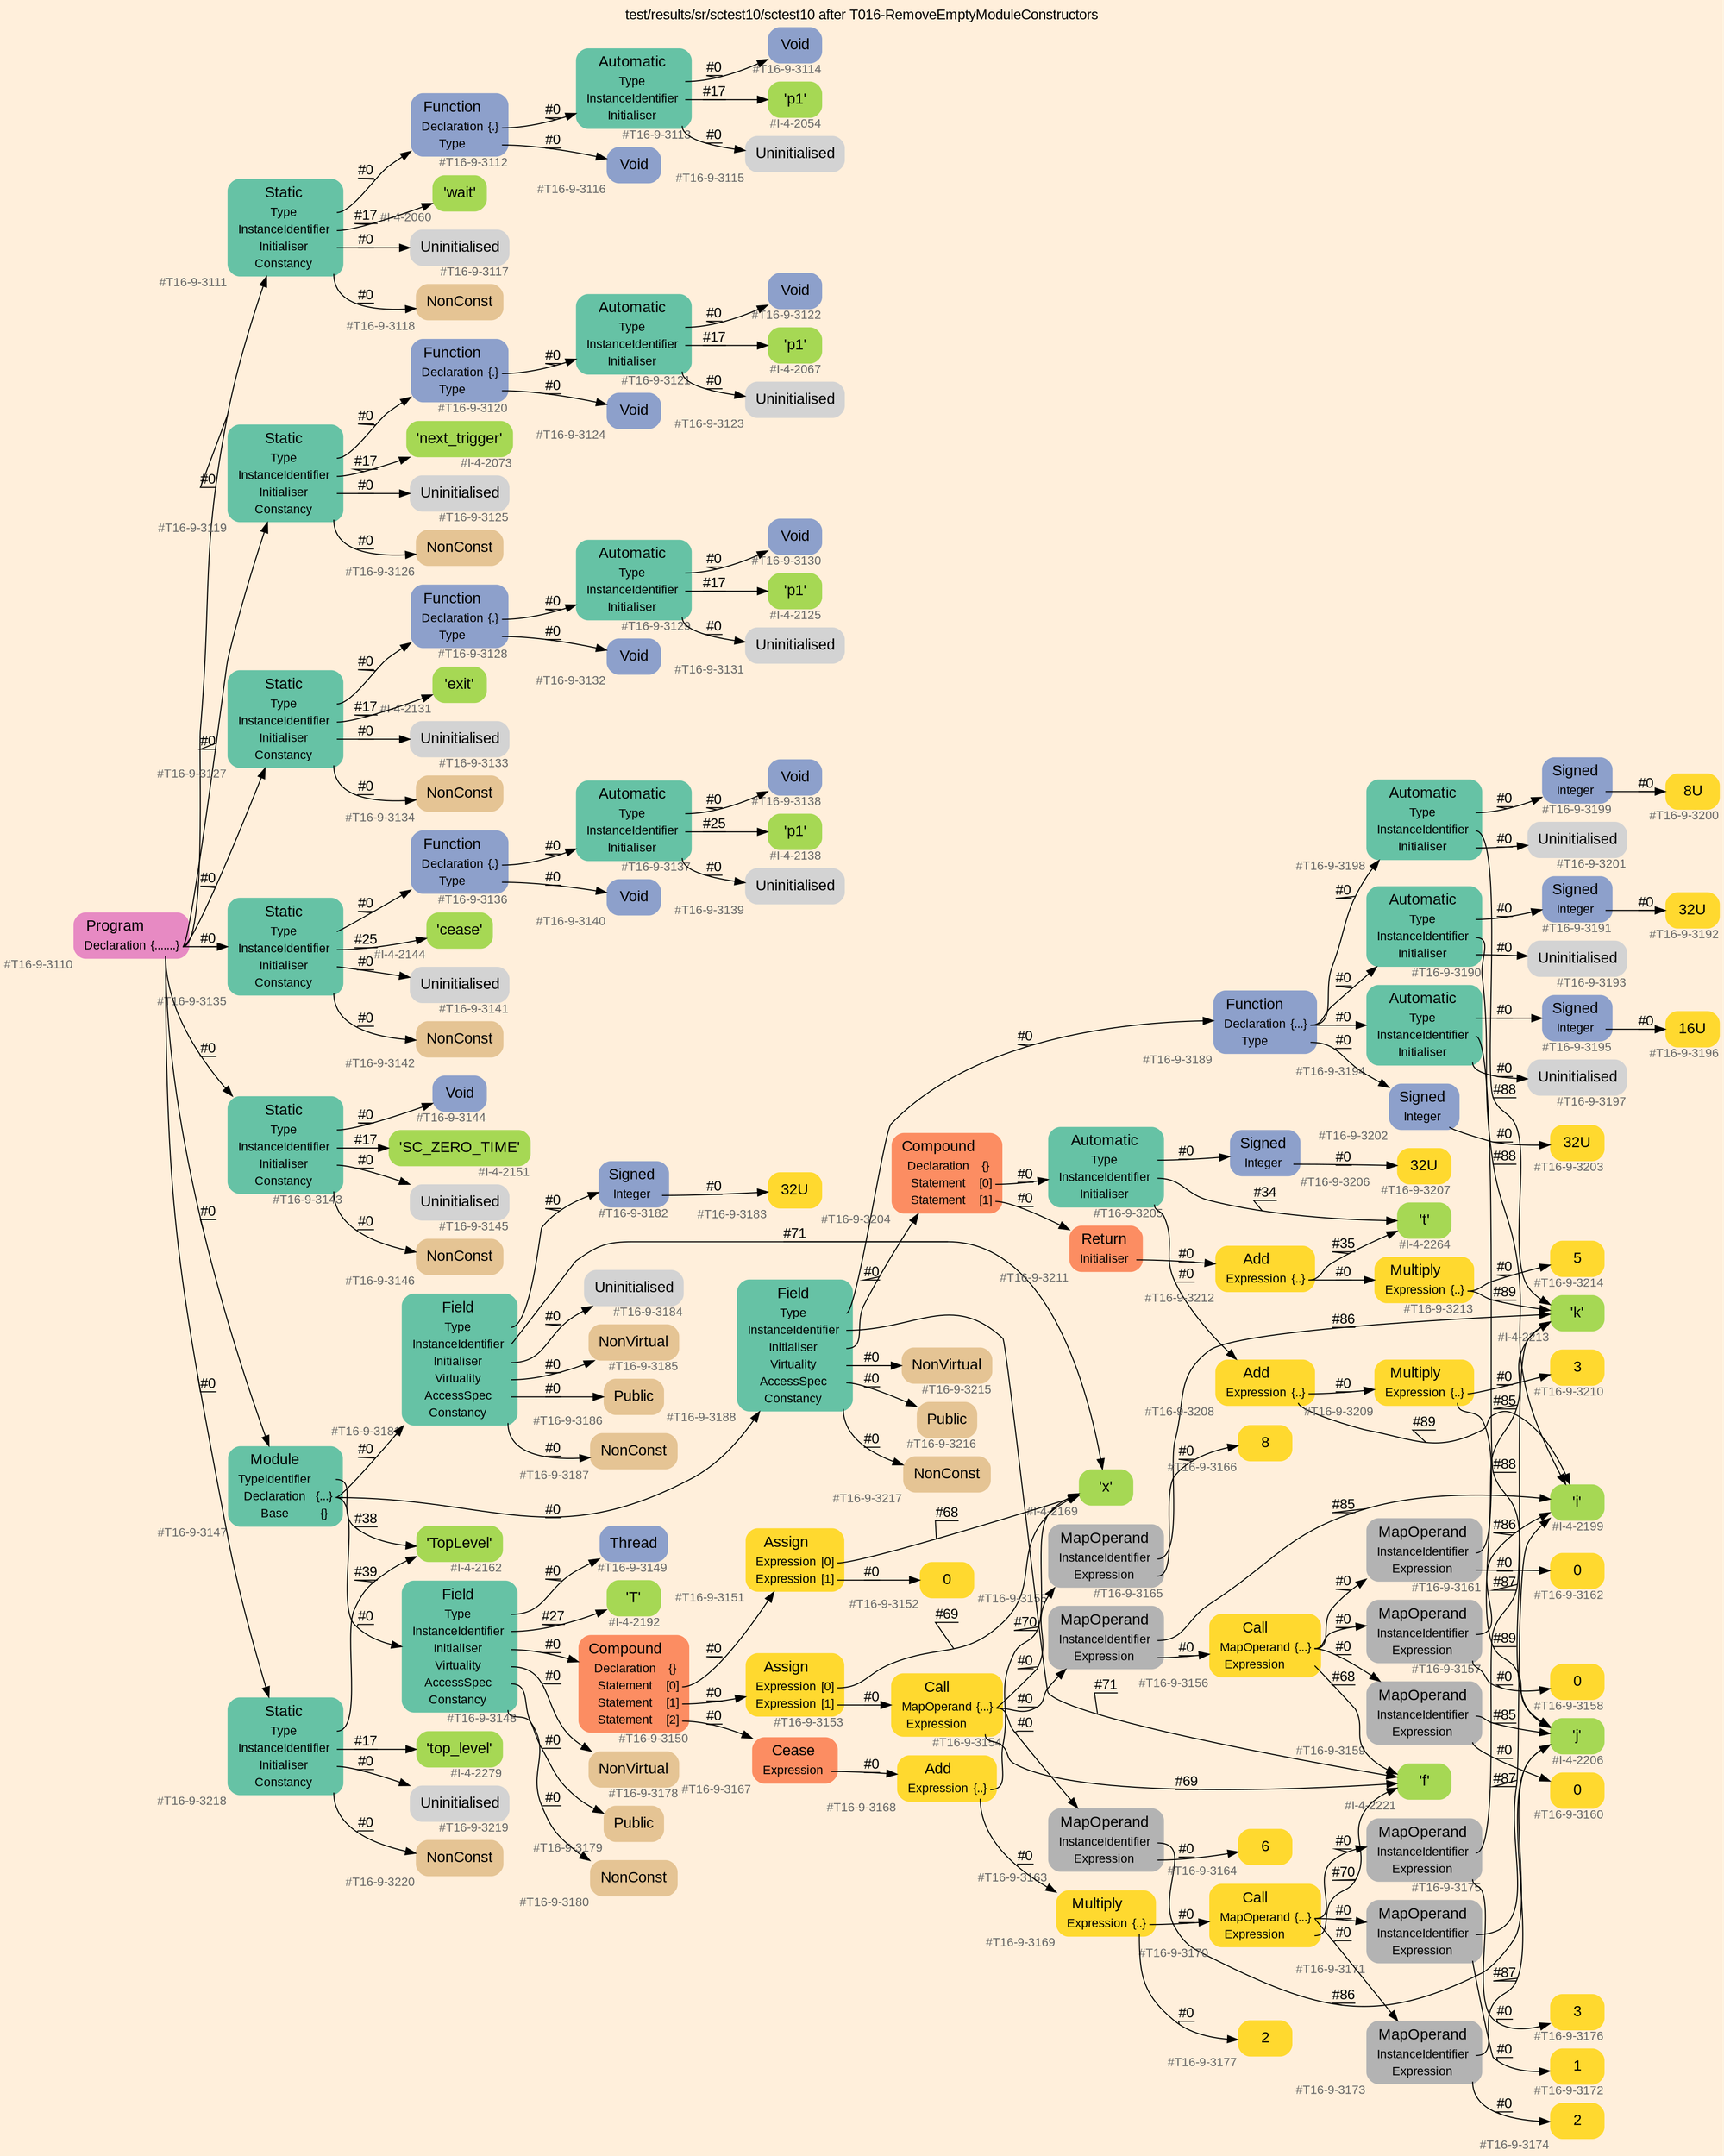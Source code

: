 digraph "test/results/sr/sctest10/sctest10 after T016-RemoveEmptyModuleConstructors" {
label = "test/results/sr/sctest10/sctest10 after T016-RemoveEmptyModuleConstructors"
labelloc = t
graph [
    rankdir = "LR"
    ranksep = 0.3
    bgcolor = antiquewhite1
    color = black
    fontcolor = black
    fontname = "Arial"
];
node [
    fontname = "Arial"
];
edge [
    fontname = "Arial"
];

// -------------------- node figure --------------------
// -------- block #T16-9-3110 ----------
"#T16-9-3110" [
    fillcolor = "/set28/4"
    xlabel = "#T16-9-3110"
    fontsize = "12"
    fontcolor = grey40
    shape = "plaintext"
    label = <<TABLE BORDER="0" CELLBORDER="0" CELLSPACING="0">
     <TR><TD><FONT COLOR="black" POINT-SIZE="15">Program</FONT></TD></TR>
     <TR><TD><FONT COLOR="black" POINT-SIZE="12">Declaration</FONT></TD><TD PORT="port0"><FONT COLOR="black" POINT-SIZE="12">{.......}</FONT></TD></TR>
    </TABLE>>
    style = "rounded,filled"
];

// -------- block #T16-9-3111 ----------
"#T16-9-3111" [
    fillcolor = "/set28/1"
    xlabel = "#T16-9-3111"
    fontsize = "12"
    fontcolor = grey40
    shape = "plaintext"
    label = <<TABLE BORDER="0" CELLBORDER="0" CELLSPACING="0">
     <TR><TD><FONT COLOR="black" POINT-SIZE="15">Static</FONT></TD></TR>
     <TR><TD><FONT COLOR="black" POINT-SIZE="12">Type</FONT></TD><TD PORT="port0"></TD></TR>
     <TR><TD><FONT COLOR="black" POINT-SIZE="12">InstanceIdentifier</FONT></TD><TD PORT="port1"></TD></TR>
     <TR><TD><FONT COLOR="black" POINT-SIZE="12">Initialiser</FONT></TD><TD PORT="port2"></TD></TR>
     <TR><TD><FONT COLOR="black" POINT-SIZE="12">Constancy</FONT></TD><TD PORT="port3"></TD></TR>
    </TABLE>>
    style = "rounded,filled"
];

// -------- block #T16-9-3112 ----------
"#T16-9-3112" [
    fillcolor = "/set28/3"
    xlabel = "#T16-9-3112"
    fontsize = "12"
    fontcolor = grey40
    shape = "plaintext"
    label = <<TABLE BORDER="0" CELLBORDER="0" CELLSPACING="0">
     <TR><TD><FONT COLOR="black" POINT-SIZE="15">Function</FONT></TD></TR>
     <TR><TD><FONT COLOR="black" POINT-SIZE="12">Declaration</FONT></TD><TD PORT="port0"><FONT COLOR="black" POINT-SIZE="12">{.}</FONT></TD></TR>
     <TR><TD><FONT COLOR="black" POINT-SIZE="12">Type</FONT></TD><TD PORT="port1"></TD></TR>
    </TABLE>>
    style = "rounded,filled"
];

// -------- block #T16-9-3113 ----------
"#T16-9-3113" [
    fillcolor = "/set28/1"
    xlabel = "#T16-9-3113"
    fontsize = "12"
    fontcolor = grey40
    shape = "plaintext"
    label = <<TABLE BORDER="0" CELLBORDER="0" CELLSPACING="0">
     <TR><TD><FONT COLOR="black" POINT-SIZE="15">Automatic</FONT></TD></TR>
     <TR><TD><FONT COLOR="black" POINT-SIZE="12">Type</FONT></TD><TD PORT="port0"></TD></TR>
     <TR><TD><FONT COLOR="black" POINT-SIZE="12">InstanceIdentifier</FONT></TD><TD PORT="port1"></TD></TR>
     <TR><TD><FONT COLOR="black" POINT-SIZE="12">Initialiser</FONT></TD><TD PORT="port2"></TD></TR>
    </TABLE>>
    style = "rounded,filled"
];

// -------- block #T16-9-3114 ----------
"#T16-9-3114" [
    fillcolor = "/set28/3"
    xlabel = "#T16-9-3114"
    fontsize = "12"
    fontcolor = grey40
    shape = "plaintext"
    label = <<TABLE BORDER="0" CELLBORDER="0" CELLSPACING="0">
     <TR><TD><FONT COLOR="black" POINT-SIZE="15">Void</FONT></TD></TR>
    </TABLE>>
    style = "rounded,filled"
];

// -------- block #I-4-2054 ----------
"#I-4-2054" [
    fillcolor = "/set28/5"
    xlabel = "#I-4-2054"
    fontsize = "12"
    fontcolor = grey40
    shape = "plaintext"
    label = <<TABLE BORDER="0" CELLBORDER="0" CELLSPACING="0">
     <TR><TD><FONT COLOR="black" POINT-SIZE="15">'p1'</FONT></TD></TR>
    </TABLE>>
    style = "rounded,filled"
];

// -------- block #T16-9-3115 ----------
"#T16-9-3115" [
    xlabel = "#T16-9-3115"
    fontsize = "12"
    fontcolor = grey40
    shape = "plaintext"
    label = <<TABLE BORDER="0" CELLBORDER="0" CELLSPACING="0">
     <TR><TD><FONT COLOR="black" POINT-SIZE="15">Uninitialised</FONT></TD></TR>
    </TABLE>>
    style = "rounded,filled"
];

// -------- block #T16-9-3116 ----------
"#T16-9-3116" [
    fillcolor = "/set28/3"
    xlabel = "#T16-9-3116"
    fontsize = "12"
    fontcolor = grey40
    shape = "plaintext"
    label = <<TABLE BORDER="0" CELLBORDER="0" CELLSPACING="0">
     <TR><TD><FONT COLOR="black" POINT-SIZE="15">Void</FONT></TD></TR>
    </TABLE>>
    style = "rounded,filled"
];

// -------- block #I-4-2060 ----------
"#I-4-2060" [
    fillcolor = "/set28/5"
    xlabel = "#I-4-2060"
    fontsize = "12"
    fontcolor = grey40
    shape = "plaintext"
    label = <<TABLE BORDER="0" CELLBORDER="0" CELLSPACING="0">
     <TR><TD><FONT COLOR="black" POINT-SIZE="15">'wait'</FONT></TD></TR>
    </TABLE>>
    style = "rounded,filled"
];

// -------- block #T16-9-3117 ----------
"#T16-9-3117" [
    xlabel = "#T16-9-3117"
    fontsize = "12"
    fontcolor = grey40
    shape = "plaintext"
    label = <<TABLE BORDER="0" CELLBORDER="0" CELLSPACING="0">
     <TR><TD><FONT COLOR="black" POINT-SIZE="15">Uninitialised</FONT></TD></TR>
    </TABLE>>
    style = "rounded,filled"
];

// -------- block #T16-9-3118 ----------
"#T16-9-3118" [
    fillcolor = "/set28/7"
    xlabel = "#T16-9-3118"
    fontsize = "12"
    fontcolor = grey40
    shape = "plaintext"
    label = <<TABLE BORDER="0" CELLBORDER="0" CELLSPACING="0">
     <TR><TD><FONT COLOR="black" POINT-SIZE="15">NonConst</FONT></TD></TR>
    </TABLE>>
    style = "rounded,filled"
];

// -------- block #T16-9-3119 ----------
"#T16-9-3119" [
    fillcolor = "/set28/1"
    xlabel = "#T16-9-3119"
    fontsize = "12"
    fontcolor = grey40
    shape = "plaintext"
    label = <<TABLE BORDER="0" CELLBORDER="0" CELLSPACING="0">
     <TR><TD><FONT COLOR="black" POINT-SIZE="15">Static</FONT></TD></TR>
     <TR><TD><FONT COLOR="black" POINT-SIZE="12">Type</FONT></TD><TD PORT="port0"></TD></TR>
     <TR><TD><FONT COLOR="black" POINT-SIZE="12">InstanceIdentifier</FONT></TD><TD PORT="port1"></TD></TR>
     <TR><TD><FONT COLOR="black" POINT-SIZE="12">Initialiser</FONT></TD><TD PORT="port2"></TD></TR>
     <TR><TD><FONT COLOR="black" POINT-SIZE="12">Constancy</FONT></TD><TD PORT="port3"></TD></TR>
    </TABLE>>
    style = "rounded,filled"
];

// -------- block #T16-9-3120 ----------
"#T16-9-3120" [
    fillcolor = "/set28/3"
    xlabel = "#T16-9-3120"
    fontsize = "12"
    fontcolor = grey40
    shape = "plaintext"
    label = <<TABLE BORDER="0" CELLBORDER="0" CELLSPACING="0">
     <TR><TD><FONT COLOR="black" POINT-SIZE="15">Function</FONT></TD></TR>
     <TR><TD><FONT COLOR="black" POINT-SIZE="12">Declaration</FONT></TD><TD PORT="port0"><FONT COLOR="black" POINT-SIZE="12">{.}</FONT></TD></TR>
     <TR><TD><FONT COLOR="black" POINT-SIZE="12">Type</FONT></TD><TD PORT="port1"></TD></TR>
    </TABLE>>
    style = "rounded,filled"
];

// -------- block #T16-9-3121 ----------
"#T16-9-3121" [
    fillcolor = "/set28/1"
    xlabel = "#T16-9-3121"
    fontsize = "12"
    fontcolor = grey40
    shape = "plaintext"
    label = <<TABLE BORDER="0" CELLBORDER="0" CELLSPACING="0">
     <TR><TD><FONT COLOR="black" POINT-SIZE="15">Automatic</FONT></TD></TR>
     <TR><TD><FONT COLOR="black" POINT-SIZE="12">Type</FONT></TD><TD PORT="port0"></TD></TR>
     <TR><TD><FONT COLOR="black" POINT-SIZE="12">InstanceIdentifier</FONT></TD><TD PORT="port1"></TD></TR>
     <TR><TD><FONT COLOR="black" POINT-SIZE="12">Initialiser</FONT></TD><TD PORT="port2"></TD></TR>
    </TABLE>>
    style = "rounded,filled"
];

// -------- block #T16-9-3122 ----------
"#T16-9-3122" [
    fillcolor = "/set28/3"
    xlabel = "#T16-9-3122"
    fontsize = "12"
    fontcolor = grey40
    shape = "plaintext"
    label = <<TABLE BORDER="0" CELLBORDER="0" CELLSPACING="0">
     <TR><TD><FONT COLOR="black" POINT-SIZE="15">Void</FONT></TD></TR>
    </TABLE>>
    style = "rounded,filled"
];

// -------- block #I-4-2067 ----------
"#I-4-2067" [
    fillcolor = "/set28/5"
    xlabel = "#I-4-2067"
    fontsize = "12"
    fontcolor = grey40
    shape = "plaintext"
    label = <<TABLE BORDER="0" CELLBORDER="0" CELLSPACING="0">
     <TR><TD><FONT COLOR="black" POINT-SIZE="15">'p1'</FONT></TD></TR>
    </TABLE>>
    style = "rounded,filled"
];

// -------- block #T16-9-3123 ----------
"#T16-9-3123" [
    xlabel = "#T16-9-3123"
    fontsize = "12"
    fontcolor = grey40
    shape = "plaintext"
    label = <<TABLE BORDER="0" CELLBORDER="0" CELLSPACING="0">
     <TR><TD><FONT COLOR="black" POINT-SIZE="15">Uninitialised</FONT></TD></TR>
    </TABLE>>
    style = "rounded,filled"
];

// -------- block #T16-9-3124 ----------
"#T16-9-3124" [
    fillcolor = "/set28/3"
    xlabel = "#T16-9-3124"
    fontsize = "12"
    fontcolor = grey40
    shape = "plaintext"
    label = <<TABLE BORDER="0" CELLBORDER="0" CELLSPACING="0">
     <TR><TD><FONT COLOR="black" POINT-SIZE="15">Void</FONT></TD></TR>
    </TABLE>>
    style = "rounded,filled"
];

// -------- block #I-4-2073 ----------
"#I-4-2073" [
    fillcolor = "/set28/5"
    xlabel = "#I-4-2073"
    fontsize = "12"
    fontcolor = grey40
    shape = "plaintext"
    label = <<TABLE BORDER="0" CELLBORDER="0" CELLSPACING="0">
     <TR><TD><FONT COLOR="black" POINT-SIZE="15">'next_trigger'</FONT></TD></TR>
    </TABLE>>
    style = "rounded,filled"
];

// -------- block #T16-9-3125 ----------
"#T16-9-3125" [
    xlabel = "#T16-9-3125"
    fontsize = "12"
    fontcolor = grey40
    shape = "plaintext"
    label = <<TABLE BORDER="0" CELLBORDER="0" CELLSPACING="0">
     <TR><TD><FONT COLOR="black" POINT-SIZE="15">Uninitialised</FONT></TD></TR>
    </TABLE>>
    style = "rounded,filled"
];

// -------- block #T16-9-3126 ----------
"#T16-9-3126" [
    fillcolor = "/set28/7"
    xlabel = "#T16-9-3126"
    fontsize = "12"
    fontcolor = grey40
    shape = "plaintext"
    label = <<TABLE BORDER="0" CELLBORDER="0" CELLSPACING="0">
     <TR><TD><FONT COLOR="black" POINT-SIZE="15">NonConst</FONT></TD></TR>
    </TABLE>>
    style = "rounded,filled"
];

// -------- block #T16-9-3127 ----------
"#T16-9-3127" [
    fillcolor = "/set28/1"
    xlabel = "#T16-9-3127"
    fontsize = "12"
    fontcolor = grey40
    shape = "plaintext"
    label = <<TABLE BORDER="0" CELLBORDER="0" CELLSPACING="0">
     <TR><TD><FONT COLOR="black" POINT-SIZE="15">Static</FONT></TD></TR>
     <TR><TD><FONT COLOR="black" POINT-SIZE="12">Type</FONT></TD><TD PORT="port0"></TD></TR>
     <TR><TD><FONT COLOR="black" POINT-SIZE="12">InstanceIdentifier</FONT></TD><TD PORT="port1"></TD></TR>
     <TR><TD><FONT COLOR="black" POINT-SIZE="12">Initialiser</FONT></TD><TD PORT="port2"></TD></TR>
     <TR><TD><FONT COLOR="black" POINT-SIZE="12">Constancy</FONT></TD><TD PORT="port3"></TD></TR>
    </TABLE>>
    style = "rounded,filled"
];

// -------- block #T16-9-3128 ----------
"#T16-9-3128" [
    fillcolor = "/set28/3"
    xlabel = "#T16-9-3128"
    fontsize = "12"
    fontcolor = grey40
    shape = "plaintext"
    label = <<TABLE BORDER="0" CELLBORDER="0" CELLSPACING="0">
     <TR><TD><FONT COLOR="black" POINT-SIZE="15">Function</FONT></TD></TR>
     <TR><TD><FONT COLOR="black" POINT-SIZE="12">Declaration</FONT></TD><TD PORT="port0"><FONT COLOR="black" POINT-SIZE="12">{.}</FONT></TD></TR>
     <TR><TD><FONT COLOR="black" POINT-SIZE="12">Type</FONT></TD><TD PORT="port1"></TD></TR>
    </TABLE>>
    style = "rounded,filled"
];

// -------- block #T16-9-3129 ----------
"#T16-9-3129" [
    fillcolor = "/set28/1"
    xlabel = "#T16-9-3129"
    fontsize = "12"
    fontcolor = grey40
    shape = "plaintext"
    label = <<TABLE BORDER="0" CELLBORDER="0" CELLSPACING="0">
     <TR><TD><FONT COLOR="black" POINT-SIZE="15">Automatic</FONT></TD></TR>
     <TR><TD><FONT COLOR="black" POINT-SIZE="12">Type</FONT></TD><TD PORT="port0"></TD></TR>
     <TR><TD><FONT COLOR="black" POINT-SIZE="12">InstanceIdentifier</FONT></TD><TD PORT="port1"></TD></TR>
     <TR><TD><FONT COLOR="black" POINT-SIZE="12">Initialiser</FONT></TD><TD PORT="port2"></TD></TR>
    </TABLE>>
    style = "rounded,filled"
];

// -------- block #T16-9-3130 ----------
"#T16-9-3130" [
    fillcolor = "/set28/3"
    xlabel = "#T16-9-3130"
    fontsize = "12"
    fontcolor = grey40
    shape = "plaintext"
    label = <<TABLE BORDER="0" CELLBORDER="0" CELLSPACING="0">
     <TR><TD><FONT COLOR="black" POINT-SIZE="15">Void</FONT></TD></TR>
    </TABLE>>
    style = "rounded,filled"
];

// -------- block #I-4-2125 ----------
"#I-4-2125" [
    fillcolor = "/set28/5"
    xlabel = "#I-4-2125"
    fontsize = "12"
    fontcolor = grey40
    shape = "plaintext"
    label = <<TABLE BORDER="0" CELLBORDER="0" CELLSPACING="0">
     <TR><TD><FONT COLOR="black" POINT-SIZE="15">'p1'</FONT></TD></TR>
    </TABLE>>
    style = "rounded,filled"
];

// -------- block #T16-9-3131 ----------
"#T16-9-3131" [
    xlabel = "#T16-9-3131"
    fontsize = "12"
    fontcolor = grey40
    shape = "plaintext"
    label = <<TABLE BORDER="0" CELLBORDER="0" CELLSPACING="0">
     <TR><TD><FONT COLOR="black" POINT-SIZE="15">Uninitialised</FONT></TD></TR>
    </TABLE>>
    style = "rounded,filled"
];

// -------- block #T16-9-3132 ----------
"#T16-9-3132" [
    fillcolor = "/set28/3"
    xlabel = "#T16-9-3132"
    fontsize = "12"
    fontcolor = grey40
    shape = "plaintext"
    label = <<TABLE BORDER="0" CELLBORDER="0" CELLSPACING="0">
     <TR><TD><FONT COLOR="black" POINT-SIZE="15">Void</FONT></TD></TR>
    </TABLE>>
    style = "rounded,filled"
];

// -------- block #I-4-2131 ----------
"#I-4-2131" [
    fillcolor = "/set28/5"
    xlabel = "#I-4-2131"
    fontsize = "12"
    fontcolor = grey40
    shape = "plaintext"
    label = <<TABLE BORDER="0" CELLBORDER="0" CELLSPACING="0">
     <TR><TD><FONT COLOR="black" POINT-SIZE="15">'exit'</FONT></TD></TR>
    </TABLE>>
    style = "rounded,filled"
];

// -------- block #T16-9-3133 ----------
"#T16-9-3133" [
    xlabel = "#T16-9-3133"
    fontsize = "12"
    fontcolor = grey40
    shape = "plaintext"
    label = <<TABLE BORDER="0" CELLBORDER="0" CELLSPACING="0">
     <TR><TD><FONT COLOR="black" POINT-SIZE="15">Uninitialised</FONT></TD></TR>
    </TABLE>>
    style = "rounded,filled"
];

// -------- block #T16-9-3134 ----------
"#T16-9-3134" [
    fillcolor = "/set28/7"
    xlabel = "#T16-9-3134"
    fontsize = "12"
    fontcolor = grey40
    shape = "plaintext"
    label = <<TABLE BORDER="0" CELLBORDER="0" CELLSPACING="0">
     <TR><TD><FONT COLOR="black" POINT-SIZE="15">NonConst</FONT></TD></TR>
    </TABLE>>
    style = "rounded,filled"
];

// -------- block #T16-9-3135 ----------
"#T16-9-3135" [
    fillcolor = "/set28/1"
    xlabel = "#T16-9-3135"
    fontsize = "12"
    fontcolor = grey40
    shape = "plaintext"
    label = <<TABLE BORDER="0" CELLBORDER="0" CELLSPACING="0">
     <TR><TD><FONT COLOR="black" POINT-SIZE="15">Static</FONT></TD></TR>
     <TR><TD><FONT COLOR="black" POINT-SIZE="12">Type</FONT></TD><TD PORT="port0"></TD></TR>
     <TR><TD><FONT COLOR="black" POINT-SIZE="12">InstanceIdentifier</FONT></TD><TD PORT="port1"></TD></TR>
     <TR><TD><FONT COLOR="black" POINT-SIZE="12">Initialiser</FONT></TD><TD PORT="port2"></TD></TR>
     <TR><TD><FONT COLOR="black" POINT-SIZE="12">Constancy</FONT></TD><TD PORT="port3"></TD></TR>
    </TABLE>>
    style = "rounded,filled"
];

// -------- block #T16-9-3136 ----------
"#T16-9-3136" [
    fillcolor = "/set28/3"
    xlabel = "#T16-9-3136"
    fontsize = "12"
    fontcolor = grey40
    shape = "plaintext"
    label = <<TABLE BORDER="0" CELLBORDER="0" CELLSPACING="0">
     <TR><TD><FONT COLOR="black" POINT-SIZE="15">Function</FONT></TD></TR>
     <TR><TD><FONT COLOR="black" POINT-SIZE="12">Declaration</FONT></TD><TD PORT="port0"><FONT COLOR="black" POINT-SIZE="12">{.}</FONT></TD></TR>
     <TR><TD><FONT COLOR="black" POINT-SIZE="12">Type</FONT></TD><TD PORT="port1"></TD></TR>
    </TABLE>>
    style = "rounded,filled"
];

// -------- block #T16-9-3137 ----------
"#T16-9-3137" [
    fillcolor = "/set28/1"
    xlabel = "#T16-9-3137"
    fontsize = "12"
    fontcolor = grey40
    shape = "plaintext"
    label = <<TABLE BORDER="0" CELLBORDER="0" CELLSPACING="0">
     <TR><TD><FONT COLOR="black" POINT-SIZE="15">Automatic</FONT></TD></TR>
     <TR><TD><FONT COLOR="black" POINT-SIZE="12">Type</FONT></TD><TD PORT="port0"></TD></TR>
     <TR><TD><FONT COLOR="black" POINT-SIZE="12">InstanceIdentifier</FONT></TD><TD PORT="port1"></TD></TR>
     <TR><TD><FONT COLOR="black" POINT-SIZE="12">Initialiser</FONT></TD><TD PORT="port2"></TD></TR>
    </TABLE>>
    style = "rounded,filled"
];

// -------- block #T16-9-3138 ----------
"#T16-9-3138" [
    fillcolor = "/set28/3"
    xlabel = "#T16-9-3138"
    fontsize = "12"
    fontcolor = grey40
    shape = "plaintext"
    label = <<TABLE BORDER="0" CELLBORDER="0" CELLSPACING="0">
     <TR><TD><FONT COLOR="black" POINT-SIZE="15">Void</FONT></TD></TR>
    </TABLE>>
    style = "rounded,filled"
];

// -------- block #I-4-2138 ----------
"#I-4-2138" [
    fillcolor = "/set28/5"
    xlabel = "#I-4-2138"
    fontsize = "12"
    fontcolor = grey40
    shape = "plaintext"
    label = <<TABLE BORDER="0" CELLBORDER="0" CELLSPACING="0">
     <TR><TD><FONT COLOR="black" POINT-SIZE="15">'p1'</FONT></TD></TR>
    </TABLE>>
    style = "rounded,filled"
];

// -------- block #T16-9-3139 ----------
"#T16-9-3139" [
    xlabel = "#T16-9-3139"
    fontsize = "12"
    fontcolor = grey40
    shape = "plaintext"
    label = <<TABLE BORDER="0" CELLBORDER="0" CELLSPACING="0">
     <TR><TD><FONT COLOR="black" POINT-SIZE="15">Uninitialised</FONT></TD></TR>
    </TABLE>>
    style = "rounded,filled"
];

// -------- block #T16-9-3140 ----------
"#T16-9-3140" [
    fillcolor = "/set28/3"
    xlabel = "#T16-9-3140"
    fontsize = "12"
    fontcolor = grey40
    shape = "plaintext"
    label = <<TABLE BORDER="0" CELLBORDER="0" CELLSPACING="0">
     <TR><TD><FONT COLOR="black" POINT-SIZE="15">Void</FONT></TD></TR>
    </TABLE>>
    style = "rounded,filled"
];

// -------- block #I-4-2144 ----------
"#I-4-2144" [
    fillcolor = "/set28/5"
    xlabel = "#I-4-2144"
    fontsize = "12"
    fontcolor = grey40
    shape = "plaintext"
    label = <<TABLE BORDER="0" CELLBORDER="0" CELLSPACING="0">
     <TR><TD><FONT COLOR="black" POINT-SIZE="15">'cease'</FONT></TD></TR>
    </TABLE>>
    style = "rounded,filled"
];

// -------- block #T16-9-3141 ----------
"#T16-9-3141" [
    xlabel = "#T16-9-3141"
    fontsize = "12"
    fontcolor = grey40
    shape = "plaintext"
    label = <<TABLE BORDER="0" CELLBORDER="0" CELLSPACING="0">
     <TR><TD><FONT COLOR="black" POINT-SIZE="15">Uninitialised</FONT></TD></TR>
    </TABLE>>
    style = "rounded,filled"
];

// -------- block #T16-9-3142 ----------
"#T16-9-3142" [
    fillcolor = "/set28/7"
    xlabel = "#T16-9-3142"
    fontsize = "12"
    fontcolor = grey40
    shape = "plaintext"
    label = <<TABLE BORDER="0" CELLBORDER="0" CELLSPACING="0">
     <TR><TD><FONT COLOR="black" POINT-SIZE="15">NonConst</FONT></TD></TR>
    </TABLE>>
    style = "rounded,filled"
];

// -------- block #T16-9-3143 ----------
"#T16-9-3143" [
    fillcolor = "/set28/1"
    xlabel = "#T16-9-3143"
    fontsize = "12"
    fontcolor = grey40
    shape = "plaintext"
    label = <<TABLE BORDER="0" CELLBORDER="0" CELLSPACING="0">
     <TR><TD><FONT COLOR="black" POINT-SIZE="15">Static</FONT></TD></TR>
     <TR><TD><FONT COLOR="black" POINT-SIZE="12">Type</FONT></TD><TD PORT="port0"></TD></TR>
     <TR><TD><FONT COLOR="black" POINT-SIZE="12">InstanceIdentifier</FONT></TD><TD PORT="port1"></TD></TR>
     <TR><TD><FONT COLOR="black" POINT-SIZE="12">Initialiser</FONT></TD><TD PORT="port2"></TD></TR>
     <TR><TD><FONT COLOR="black" POINT-SIZE="12">Constancy</FONT></TD><TD PORT="port3"></TD></TR>
    </TABLE>>
    style = "rounded,filled"
];

// -------- block #T16-9-3144 ----------
"#T16-9-3144" [
    fillcolor = "/set28/3"
    xlabel = "#T16-9-3144"
    fontsize = "12"
    fontcolor = grey40
    shape = "plaintext"
    label = <<TABLE BORDER="0" CELLBORDER="0" CELLSPACING="0">
     <TR><TD><FONT COLOR="black" POINT-SIZE="15">Void</FONT></TD></TR>
    </TABLE>>
    style = "rounded,filled"
];

// -------- block #I-4-2151 ----------
"#I-4-2151" [
    fillcolor = "/set28/5"
    xlabel = "#I-4-2151"
    fontsize = "12"
    fontcolor = grey40
    shape = "plaintext"
    label = <<TABLE BORDER="0" CELLBORDER="0" CELLSPACING="0">
     <TR><TD><FONT COLOR="black" POINT-SIZE="15">'SC_ZERO_TIME'</FONT></TD></TR>
    </TABLE>>
    style = "rounded,filled"
];

// -------- block #T16-9-3145 ----------
"#T16-9-3145" [
    xlabel = "#T16-9-3145"
    fontsize = "12"
    fontcolor = grey40
    shape = "plaintext"
    label = <<TABLE BORDER="0" CELLBORDER="0" CELLSPACING="0">
     <TR><TD><FONT COLOR="black" POINT-SIZE="15">Uninitialised</FONT></TD></TR>
    </TABLE>>
    style = "rounded,filled"
];

// -------- block #T16-9-3146 ----------
"#T16-9-3146" [
    fillcolor = "/set28/7"
    xlabel = "#T16-9-3146"
    fontsize = "12"
    fontcolor = grey40
    shape = "plaintext"
    label = <<TABLE BORDER="0" CELLBORDER="0" CELLSPACING="0">
     <TR><TD><FONT COLOR="black" POINT-SIZE="15">NonConst</FONT></TD></TR>
    </TABLE>>
    style = "rounded,filled"
];

// -------- block #T16-9-3147 ----------
"#T16-9-3147" [
    fillcolor = "/set28/1"
    xlabel = "#T16-9-3147"
    fontsize = "12"
    fontcolor = grey40
    shape = "plaintext"
    label = <<TABLE BORDER="0" CELLBORDER="0" CELLSPACING="0">
     <TR><TD><FONT COLOR="black" POINT-SIZE="15">Module</FONT></TD></TR>
     <TR><TD><FONT COLOR="black" POINT-SIZE="12">TypeIdentifier</FONT></TD><TD PORT="port0"></TD></TR>
     <TR><TD><FONT COLOR="black" POINT-SIZE="12">Declaration</FONT></TD><TD PORT="port1"><FONT COLOR="black" POINT-SIZE="12">{...}</FONT></TD></TR>
     <TR><TD><FONT COLOR="black" POINT-SIZE="12">Base</FONT></TD><TD PORT="port2"><FONT COLOR="black" POINT-SIZE="12">{}</FONT></TD></TR>
    </TABLE>>
    style = "rounded,filled"
];

// -------- block #I-4-2162 ----------
"#I-4-2162" [
    fillcolor = "/set28/5"
    xlabel = "#I-4-2162"
    fontsize = "12"
    fontcolor = grey40
    shape = "plaintext"
    label = <<TABLE BORDER="0" CELLBORDER="0" CELLSPACING="0">
     <TR><TD><FONT COLOR="black" POINT-SIZE="15">'TopLevel'</FONT></TD></TR>
    </TABLE>>
    style = "rounded,filled"
];

// -------- block #T16-9-3148 ----------
"#T16-9-3148" [
    fillcolor = "/set28/1"
    xlabel = "#T16-9-3148"
    fontsize = "12"
    fontcolor = grey40
    shape = "plaintext"
    label = <<TABLE BORDER="0" CELLBORDER="0" CELLSPACING="0">
     <TR><TD><FONT COLOR="black" POINT-SIZE="15">Field</FONT></TD></TR>
     <TR><TD><FONT COLOR="black" POINT-SIZE="12">Type</FONT></TD><TD PORT="port0"></TD></TR>
     <TR><TD><FONT COLOR="black" POINT-SIZE="12">InstanceIdentifier</FONT></TD><TD PORT="port1"></TD></TR>
     <TR><TD><FONT COLOR="black" POINT-SIZE="12">Initialiser</FONT></TD><TD PORT="port2"></TD></TR>
     <TR><TD><FONT COLOR="black" POINT-SIZE="12">Virtuality</FONT></TD><TD PORT="port3"></TD></TR>
     <TR><TD><FONT COLOR="black" POINT-SIZE="12">AccessSpec</FONT></TD><TD PORT="port4"></TD></TR>
     <TR><TD><FONT COLOR="black" POINT-SIZE="12">Constancy</FONT></TD><TD PORT="port5"></TD></TR>
    </TABLE>>
    style = "rounded,filled"
];

// -------- block #T16-9-3149 ----------
"#T16-9-3149" [
    fillcolor = "/set28/3"
    xlabel = "#T16-9-3149"
    fontsize = "12"
    fontcolor = grey40
    shape = "plaintext"
    label = <<TABLE BORDER="0" CELLBORDER="0" CELLSPACING="0">
     <TR><TD><FONT COLOR="black" POINT-SIZE="15">Thread</FONT></TD></TR>
    </TABLE>>
    style = "rounded,filled"
];

// -------- block #I-4-2192 ----------
"#I-4-2192" [
    fillcolor = "/set28/5"
    xlabel = "#I-4-2192"
    fontsize = "12"
    fontcolor = grey40
    shape = "plaintext"
    label = <<TABLE BORDER="0" CELLBORDER="0" CELLSPACING="0">
     <TR><TD><FONT COLOR="black" POINT-SIZE="15">'T'</FONT></TD></TR>
    </TABLE>>
    style = "rounded,filled"
];

// -------- block #T16-9-3150 ----------
"#T16-9-3150" [
    fillcolor = "/set28/2"
    xlabel = "#T16-9-3150"
    fontsize = "12"
    fontcolor = grey40
    shape = "plaintext"
    label = <<TABLE BORDER="0" CELLBORDER="0" CELLSPACING="0">
     <TR><TD><FONT COLOR="black" POINT-SIZE="15">Compound</FONT></TD></TR>
     <TR><TD><FONT COLOR="black" POINT-SIZE="12">Declaration</FONT></TD><TD PORT="port0"><FONT COLOR="black" POINT-SIZE="12">{}</FONT></TD></TR>
     <TR><TD><FONT COLOR="black" POINT-SIZE="12">Statement</FONT></TD><TD PORT="port1"><FONT COLOR="black" POINT-SIZE="12">[0]</FONT></TD></TR>
     <TR><TD><FONT COLOR="black" POINT-SIZE="12">Statement</FONT></TD><TD PORT="port2"><FONT COLOR="black" POINT-SIZE="12">[1]</FONT></TD></TR>
     <TR><TD><FONT COLOR="black" POINT-SIZE="12">Statement</FONT></TD><TD PORT="port3"><FONT COLOR="black" POINT-SIZE="12">[2]</FONT></TD></TR>
    </TABLE>>
    style = "rounded,filled"
];

// -------- block #T16-9-3151 ----------
"#T16-9-3151" [
    fillcolor = "/set28/6"
    xlabel = "#T16-9-3151"
    fontsize = "12"
    fontcolor = grey40
    shape = "plaintext"
    label = <<TABLE BORDER="0" CELLBORDER="0" CELLSPACING="0">
     <TR><TD><FONT COLOR="black" POINT-SIZE="15">Assign</FONT></TD></TR>
     <TR><TD><FONT COLOR="black" POINT-SIZE="12">Expression</FONT></TD><TD PORT="port0"><FONT COLOR="black" POINT-SIZE="12">[0]</FONT></TD></TR>
     <TR><TD><FONT COLOR="black" POINT-SIZE="12">Expression</FONT></TD><TD PORT="port1"><FONT COLOR="black" POINT-SIZE="12">[1]</FONT></TD></TR>
    </TABLE>>
    style = "rounded,filled"
];

// -------- block #I-4-2169 ----------
"#I-4-2169" [
    fillcolor = "/set28/5"
    xlabel = "#I-4-2169"
    fontsize = "12"
    fontcolor = grey40
    shape = "plaintext"
    label = <<TABLE BORDER="0" CELLBORDER="0" CELLSPACING="0">
     <TR><TD><FONT COLOR="black" POINT-SIZE="15">'x'</FONT></TD></TR>
    </TABLE>>
    style = "rounded,filled"
];

// -------- block #T16-9-3152 ----------
"#T16-9-3152" [
    fillcolor = "/set28/6"
    xlabel = "#T16-9-3152"
    fontsize = "12"
    fontcolor = grey40
    shape = "plaintext"
    label = <<TABLE BORDER="0" CELLBORDER="0" CELLSPACING="0">
     <TR><TD><FONT COLOR="black" POINT-SIZE="15">0</FONT></TD></TR>
    </TABLE>>
    style = "rounded,filled"
];

// -------- block #T16-9-3153 ----------
"#T16-9-3153" [
    fillcolor = "/set28/6"
    xlabel = "#T16-9-3153"
    fontsize = "12"
    fontcolor = grey40
    shape = "plaintext"
    label = <<TABLE BORDER="0" CELLBORDER="0" CELLSPACING="0">
     <TR><TD><FONT COLOR="black" POINT-SIZE="15">Assign</FONT></TD></TR>
     <TR><TD><FONT COLOR="black" POINT-SIZE="12">Expression</FONT></TD><TD PORT="port0"><FONT COLOR="black" POINT-SIZE="12">[0]</FONT></TD></TR>
     <TR><TD><FONT COLOR="black" POINT-SIZE="12">Expression</FONT></TD><TD PORT="port1"><FONT COLOR="black" POINT-SIZE="12">[1]</FONT></TD></TR>
    </TABLE>>
    style = "rounded,filled"
];

// -------- block #T16-9-3154 ----------
"#T16-9-3154" [
    fillcolor = "/set28/6"
    xlabel = "#T16-9-3154"
    fontsize = "12"
    fontcolor = grey40
    shape = "plaintext"
    label = <<TABLE BORDER="0" CELLBORDER="0" CELLSPACING="0">
     <TR><TD><FONT COLOR="black" POINT-SIZE="15">Call</FONT></TD></TR>
     <TR><TD><FONT COLOR="black" POINT-SIZE="12">MapOperand</FONT></TD><TD PORT="port0"><FONT COLOR="black" POINT-SIZE="12">{...}</FONT></TD></TR>
     <TR><TD><FONT COLOR="black" POINT-SIZE="12">Expression</FONT></TD><TD PORT="port1"></TD></TR>
    </TABLE>>
    style = "rounded,filled"
];

// -------- block #T16-9-3155 ----------
"#T16-9-3155" [
    fillcolor = "/set28/8"
    xlabel = "#T16-9-3155"
    fontsize = "12"
    fontcolor = grey40
    shape = "plaintext"
    label = <<TABLE BORDER="0" CELLBORDER="0" CELLSPACING="0">
     <TR><TD><FONT COLOR="black" POINT-SIZE="15">MapOperand</FONT></TD></TR>
     <TR><TD><FONT COLOR="black" POINT-SIZE="12">InstanceIdentifier</FONT></TD><TD PORT="port0"></TD></TR>
     <TR><TD><FONT COLOR="black" POINT-SIZE="12">Expression</FONT></TD><TD PORT="port1"></TD></TR>
    </TABLE>>
    style = "rounded,filled"
];

// -------- block #I-4-2199 ----------
"#I-4-2199" [
    fillcolor = "/set28/5"
    xlabel = "#I-4-2199"
    fontsize = "12"
    fontcolor = grey40
    shape = "plaintext"
    label = <<TABLE BORDER="0" CELLBORDER="0" CELLSPACING="0">
     <TR><TD><FONT COLOR="black" POINT-SIZE="15">'i'</FONT></TD></TR>
    </TABLE>>
    style = "rounded,filled"
];

// -------- block #T16-9-3156 ----------
"#T16-9-3156" [
    fillcolor = "/set28/6"
    xlabel = "#T16-9-3156"
    fontsize = "12"
    fontcolor = grey40
    shape = "plaintext"
    label = <<TABLE BORDER="0" CELLBORDER="0" CELLSPACING="0">
     <TR><TD><FONT COLOR="black" POINT-SIZE="15">Call</FONT></TD></TR>
     <TR><TD><FONT COLOR="black" POINT-SIZE="12">MapOperand</FONT></TD><TD PORT="port0"><FONT COLOR="black" POINT-SIZE="12">{...}</FONT></TD></TR>
     <TR><TD><FONT COLOR="black" POINT-SIZE="12">Expression</FONT></TD><TD PORT="port1"></TD></TR>
    </TABLE>>
    style = "rounded,filled"
];

// -------- block #T16-9-3157 ----------
"#T16-9-3157" [
    fillcolor = "/set28/8"
    xlabel = "#T16-9-3157"
    fontsize = "12"
    fontcolor = grey40
    shape = "plaintext"
    label = <<TABLE BORDER="0" CELLBORDER="0" CELLSPACING="0">
     <TR><TD><FONT COLOR="black" POINT-SIZE="15">MapOperand</FONT></TD></TR>
     <TR><TD><FONT COLOR="black" POINT-SIZE="12">InstanceIdentifier</FONT></TD><TD PORT="port0"></TD></TR>
     <TR><TD><FONT COLOR="black" POINT-SIZE="12">Expression</FONT></TD><TD PORT="port1"></TD></TR>
    </TABLE>>
    style = "rounded,filled"
];

// -------- block #T16-9-3158 ----------
"#T16-9-3158" [
    fillcolor = "/set28/6"
    xlabel = "#T16-9-3158"
    fontsize = "12"
    fontcolor = grey40
    shape = "plaintext"
    label = <<TABLE BORDER="0" CELLBORDER="0" CELLSPACING="0">
     <TR><TD><FONT COLOR="black" POINT-SIZE="15">0</FONT></TD></TR>
    </TABLE>>
    style = "rounded,filled"
];

// -------- block #T16-9-3159 ----------
"#T16-9-3159" [
    fillcolor = "/set28/8"
    xlabel = "#T16-9-3159"
    fontsize = "12"
    fontcolor = grey40
    shape = "plaintext"
    label = <<TABLE BORDER="0" CELLBORDER="0" CELLSPACING="0">
     <TR><TD><FONT COLOR="black" POINT-SIZE="15">MapOperand</FONT></TD></TR>
     <TR><TD><FONT COLOR="black" POINT-SIZE="12">InstanceIdentifier</FONT></TD><TD PORT="port0"></TD></TR>
     <TR><TD><FONT COLOR="black" POINT-SIZE="12">Expression</FONT></TD><TD PORT="port1"></TD></TR>
    </TABLE>>
    style = "rounded,filled"
];

// -------- block #I-4-2206 ----------
"#I-4-2206" [
    fillcolor = "/set28/5"
    xlabel = "#I-4-2206"
    fontsize = "12"
    fontcolor = grey40
    shape = "plaintext"
    label = <<TABLE BORDER="0" CELLBORDER="0" CELLSPACING="0">
     <TR><TD><FONT COLOR="black" POINT-SIZE="15">'j'</FONT></TD></TR>
    </TABLE>>
    style = "rounded,filled"
];

// -------- block #T16-9-3160 ----------
"#T16-9-3160" [
    fillcolor = "/set28/6"
    xlabel = "#T16-9-3160"
    fontsize = "12"
    fontcolor = grey40
    shape = "plaintext"
    label = <<TABLE BORDER="0" CELLBORDER="0" CELLSPACING="0">
     <TR><TD><FONT COLOR="black" POINT-SIZE="15">0</FONT></TD></TR>
    </TABLE>>
    style = "rounded,filled"
];

// -------- block #T16-9-3161 ----------
"#T16-9-3161" [
    fillcolor = "/set28/8"
    xlabel = "#T16-9-3161"
    fontsize = "12"
    fontcolor = grey40
    shape = "plaintext"
    label = <<TABLE BORDER="0" CELLBORDER="0" CELLSPACING="0">
     <TR><TD><FONT COLOR="black" POINT-SIZE="15">MapOperand</FONT></TD></TR>
     <TR><TD><FONT COLOR="black" POINT-SIZE="12">InstanceIdentifier</FONT></TD><TD PORT="port0"></TD></TR>
     <TR><TD><FONT COLOR="black" POINT-SIZE="12">Expression</FONT></TD><TD PORT="port1"></TD></TR>
    </TABLE>>
    style = "rounded,filled"
];

// -------- block #I-4-2213 ----------
"#I-4-2213" [
    fillcolor = "/set28/5"
    xlabel = "#I-4-2213"
    fontsize = "12"
    fontcolor = grey40
    shape = "plaintext"
    label = <<TABLE BORDER="0" CELLBORDER="0" CELLSPACING="0">
     <TR><TD><FONT COLOR="black" POINT-SIZE="15">'k'</FONT></TD></TR>
    </TABLE>>
    style = "rounded,filled"
];

// -------- block #T16-9-3162 ----------
"#T16-9-3162" [
    fillcolor = "/set28/6"
    xlabel = "#T16-9-3162"
    fontsize = "12"
    fontcolor = grey40
    shape = "plaintext"
    label = <<TABLE BORDER="0" CELLBORDER="0" CELLSPACING="0">
     <TR><TD><FONT COLOR="black" POINT-SIZE="15">0</FONT></TD></TR>
    </TABLE>>
    style = "rounded,filled"
];

// -------- block #I-4-2221 ----------
"#I-4-2221" [
    fillcolor = "/set28/5"
    xlabel = "#I-4-2221"
    fontsize = "12"
    fontcolor = grey40
    shape = "plaintext"
    label = <<TABLE BORDER="0" CELLBORDER="0" CELLSPACING="0">
     <TR><TD><FONT COLOR="black" POINT-SIZE="15">'f'</FONT></TD></TR>
    </TABLE>>
    style = "rounded,filled"
];

// -------- block #T16-9-3163 ----------
"#T16-9-3163" [
    fillcolor = "/set28/8"
    xlabel = "#T16-9-3163"
    fontsize = "12"
    fontcolor = grey40
    shape = "plaintext"
    label = <<TABLE BORDER="0" CELLBORDER="0" CELLSPACING="0">
     <TR><TD><FONT COLOR="black" POINT-SIZE="15">MapOperand</FONT></TD></TR>
     <TR><TD><FONT COLOR="black" POINT-SIZE="12">InstanceIdentifier</FONT></TD><TD PORT="port0"></TD></TR>
     <TR><TD><FONT COLOR="black" POINT-SIZE="12">Expression</FONT></TD><TD PORT="port1"></TD></TR>
    </TABLE>>
    style = "rounded,filled"
];

// -------- block #T16-9-3164 ----------
"#T16-9-3164" [
    fillcolor = "/set28/6"
    xlabel = "#T16-9-3164"
    fontsize = "12"
    fontcolor = grey40
    shape = "plaintext"
    label = <<TABLE BORDER="0" CELLBORDER="0" CELLSPACING="0">
     <TR><TD><FONT COLOR="black" POINT-SIZE="15">6</FONT></TD></TR>
    </TABLE>>
    style = "rounded,filled"
];

// -------- block #T16-9-3165 ----------
"#T16-9-3165" [
    fillcolor = "/set28/8"
    xlabel = "#T16-9-3165"
    fontsize = "12"
    fontcolor = grey40
    shape = "plaintext"
    label = <<TABLE BORDER="0" CELLBORDER="0" CELLSPACING="0">
     <TR><TD><FONT COLOR="black" POINT-SIZE="15">MapOperand</FONT></TD></TR>
     <TR><TD><FONT COLOR="black" POINT-SIZE="12">InstanceIdentifier</FONT></TD><TD PORT="port0"></TD></TR>
     <TR><TD><FONT COLOR="black" POINT-SIZE="12">Expression</FONT></TD><TD PORT="port1"></TD></TR>
    </TABLE>>
    style = "rounded,filled"
];

// -------- block #T16-9-3166 ----------
"#T16-9-3166" [
    fillcolor = "/set28/6"
    xlabel = "#T16-9-3166"
    fontsize = "12"
    fontcolor = grey40
    shape = "plaintext"
    label = <<TABLE BORDER="0" CELLBORDER="0" CELLSPACING="0">
     <TR><TD><FONT COLOR="black" POINT-SIZE="15">8</FONT></TD></TR>
    </TABLE>>
    style = "rounded,filled"
];

// -------- block #T16-9-3167 ----------
"#T16-9-3167" [
    fillcolor = "/set28/2"
    xlabel = "#T16-9-3167"
    fontsize = "12"
    fontcolor = grey40
    shape = "plaintext"
    label = <<TABLE BORDER="0" CELLBORDER="0" CELLSPACING="0">
     <TR><TD><FONT COLOR="black" POINT-SIZE="15">Cease</FONT></TD></TR>
     <TR><TD><FONT COLOR="black" POINT-SIZE="12">Expression</FONT></TD><TD PORT="port0"></TD></TR>
    </TABLE>>
    style = "rounded,filled"
];

// -------- block #T16-9-3168 ----------
"#T16-9-3168" [
    fillcolor = "/set28/6"
    xlabel = "#T16-9-3168"
    fontsize = "12"
    fontcolor = grey40
    shape = "plaintext"
    label = <<TABLE BORDER="0" CELLBORDER="0" CELLSPACING="0">
     <TR><TD><FONT COLOR="black" POINT-SIZE="15">Add</FONT></TD></TR>
     <TR><TD><FONT COLOR="black" POINT-SIZE="12">Expression</FONT></TD><TD PORT="port0"><FONT COLOR="black" POINT-SIZE="12">{..}</FONT></TD></TR>
    </TABLE>>
    style = "rounded,filled"
];

// -------- block #T16-9-3169 ----------
"#T16-9-3169" [
    fillcolor = "/set28/6"
    xlabel = "#T16-9-3169"
    fontsize = "12"
    fontcolor = grey40
    shape = "plaintext"
    label = <<TABLE BORDER="0" CELLBORDER="0" CELLSPACING="0">
     <TR><TD><FONT COLOR="black" POINT-SIZE="15">Multiply</FONT></TD></TR>
     <TR><TD><FONT COLOR="black" POINT-SIZE="12">Expression</FONT></TD><TD PORT="port0"><FONT COLOR="black" POINT-SIZE="12">{..}</FONT></TD></TR>
    </TABLE>>
    style = "rounded,filled"
];

// -------- block #T16-9-3170 ----------
"#T16-9-3170" [
    fillcolor = "/set28/6"
    xlabel = "#T16-9-3170"
    fontsize = "12"
    fontcolor = grey40
    shape = "plaintext"
    label = <<TABLE BORDER="0" CELLBORDER="0" CELLSPACING="0">
     <TR><TD><FONT COLOR="black" POINT-SIZE="15">Call</FONT></TD></TR>
     <TR><TD><FONT COLOR="black" POINT-SIZE="12">MapOperand</FONT></TD><TD PORT="port0"><FONT COLOR="black" POINT-SIZE="12">{...}</FONT></TD></TR>
     <TR><TD><FONT COLOR="black" POINT-SIZE="12">Expression</FONT></TD><TD PORT="port1"></TD></TR>
    </TABLE>>
    style = "rounded,filled"
];

// -------- block #T16-9-3171 ----------
"#T16-9-3171" [
    fillcolor = "/set28/8"
    xlabel = "#T16-9-3171"
    fontsize = "12"
    fontcolor = grey40
    shape = "plaintext"
    label = <<TABLE BORDER="0" CELLBORDER="0" CELLSPACING="0">
     <TR><TD><FONT COLOR="black" POINT-SIZE="15">MapOperand</FONT></TD></TR>
     <TR><TD><FONT COLOR="black" POINT-SIZE="12">InstanceIdentifier</FONT></TD><TD PORT="port0"></TD></TR>
     <TR><TD><FONT COLOR="black" POINT-SIZE="12">Expression</FONT></TD><TD PORT="port1"></TD></TR>
    </TABLE>>
    style = "rounded,filled"
];

// -------- block #T16-9-3172 ----------
"#T16-9-3172" [
    fillcolor = "/set28/6"
    xlabel = "#T16-9-3172"
    fontsize = "12"
    fontcolor = grey40
    shape = "plaintext"
    label = <<TABLE BORDER="0" CELLBORDER="0" CELLSPACING="0">
     <TR><TD><FONT COLOR="black" POINT-SIZE="15">1</FONT></TD></TR>
    </TABLE>>
    style = "rounded,filled"
];

// -------- block #T16-9-3173 ----------
"#T16-9-3173" [
    fillcolor = "/set28/8"
    xlabel = "#T16-9-3173"
    fontsize = "12"
    fontcolor = grey40
    shape = "plaintext"
    label = <<TABLE BORDER="0" CELLBORDER="0" CELLSPACING="0">
     <TR><TD><FONT COLOR="black" POINT-SIZE="15">MapOperand</FONT></TD></TR>
     <TR><TD><FONT COLOR="black" POINT-SIZE="12">InstanceIdentifier</FONT></TD><TD PORT="port0"></TD></TR>
     <TR><TD><FONT COLOR="black" POINT-SIZE="12">Expression</FONT></TD><TD PORT="port1"></TD></TR>
    </TABLE>>
    style = "rounded,filled"
];

// -------- block #T16-9-3174 ----------
"#T16-9-3174" [
    fillcolor = "/set28/6"
    xlabel = "#T16-9-3174"
    fontsize = "12"
    fontcolor = grey40
    shape = "plaintext"
    label = <<TABLE BORDER="0" CELLBORDER="0" CELLSPACING="0">
     <TR><TD><FONT COLOR="black" POINT-SIZE="15">2</FONT></TD></TR>
    </TABLE>>
    style = "rounded,filled"
];

// -------- block #T16-9-3175 ----------
"#T16-9-3175" [
    fillcolor = "/set28/8"
    xlabel = "#T16-9-3175"
    fontsize = "12"
    fontcolor = grey40
    shape = "plaintext"
    label = <<TABLE BORDER="0" CELLBORDER="0" CELLSPACING="0">
     <TR><TD><FONT COLOR="black" POINT-SIZE="15">MapOperand</FONT></TD></TR>
     <TR><TD><FONT COLOR="black" POINT-SIZE="12">InstanceIdentifier</FONT></TD><TD PORT="port0"></TD></TR>
     <TR><TD><FONT COLOR="black" POINT-SIZE="12">Expression</FONT></TD><TD PORT="port1"></TD></TR>
    </TABLE>>
    style = "rounded,filled"
];

// -------- block #T16-9-3176 ----------
"#T16-9-3176" [
    fillcolor = "/set28/6"
    xlabel = "#T16-9-3176"
    fontsize = "12"
    fontcolor = grey40
    shape = "plaintext"
    label = <<TABLE BORDER="0" CELLBORDER="0" CELLSPACING="0">
     <TR><TD><FONT COLOR="black" POINT-SIZE="15">3</FONT></TD></TR>
    </TABLE>>
    style = "rounded,filled"
];

// -------- block #T16-9-3177 ----------
"#T16-9-3177" [
    fillcolor = "/set28/6"
    xlabel = "#T16-9-3177"
    fontsize = "12"
    fontcolor = grey40
    shape = "plaintext"
    label = <<TABLE BORDER="0" CELLBORDER="0" CELLSPACING="0">
     <TR><TD><FONT COLOR="black" POINT-SIZE="15">2</FONT></TD></TR>
    </TABLE>>
    style = "rounded,filled"
];

// -------- block #T16-9-3178 ----------
"#T16-9-3178" [
    fillcolor = "/set28/7"
    xlabel = "#T16-9-3178"
    fontsize = "12"
    fontcolor = grey40
    shape = "plaintext"
    label = <<TABLE BORDER="0" CELLBORDER="0" CELLSPACING="0">
     <TR><TD><FONT COLOR="black" POINT-SIZE="15">NonVirtual</FONT></TD></TR>
    </TABLE>>
    style = "rounded,filled"
];

// -------- block #T16-9-3179 ----------
"#T16-9-3179" [
    fillcolor = "/set28/7"
    xlabel = "#T16-9-3179"
    fontsize = "12"
    fontcolor = grey40
    shape = "plaintext"
    label = <<TABLE BORDER="0" CELLBORDER="0" CELLSPACING="0">
     <TR><TD><FONT COLOR="black" POINT-SIZE="15">Public</FONT></TD></TR>
    </TABLE>>
    style = "rounded,filled"
];

// -------- block #T16-9-3180 ----------
"#T16-9-3180" [
    fillcolor = "/set28/7"
    xlabel = "#T16-9-3180"
    fontsize = "12"
    fontcolor = grey40
    shape = "plaintext"
    label = <<TABLE BORDER="0" CELLBORDER="0" CELLSPACING="0">
     <TR><TD><FONT COLOR="black" POINT-SIZE="15">NonConst</FONT></TD></TR>
    </TABLE>>
    style = "rounded,filled"
];

// -------- block #T16-9-3181 ----------
"#T16-9-3181" [
    fillcolor = "/set28/1"
    xlabel = "#T16-9-3181"
    fontsize = "12"
    fontcolor = grey40
    shape = "plaintext"
    label = <<TABLE BORDER="0" CELLBORDER="0" CELLSPACING="0">
     <TR><TD><FONT COLOR="black" POINT-SIZE="15">Field</FONT></TD></TR>
     <TR><TD><FONT COLOR="black" POINT-SIZE="12">Type</FONT></TD><TD PORT="port0"></TD></TR>
     <TR><TD><FONT COLOR="black" POINT-SIZE="12">InstanceIdentifier</FONT></TD><TD PORT="port1"></TD></TR>
     <TR><TD><FONT COLOR="black" POINT-SIZE="12">Initialiser</FONT></TD><TD PORT="port2"></TD></TR>
     <TR><TD><FONT COLOR="black" POINT-SIZE="12">Virtuality</FONT></TD><TD PORT="port3"></TD></TR>
     <TR><TD><FONT COLOR="black" POINT-SIZE="12">AccessSpec</FONT></TD><TD PORT="port4"></TD></TR>
     <TR><TD><FONT COLOR="black" POINT-SIZE="12">Constancy</FONT></TD><TD PORT="port5"></TD></TR>
    </TABLE>>
    style = "rounded,filled"
];

// -------- block #T16-9-3182 ----------
"#T16-9-3182" [
    fillcolor = "/set28/3"
    xlabel = "#T16-9-3182"
    fontsize = "12"
    fontcolor = grey40
    shape = "plaintext"
    label = <<TABLE BORDER="0" CELLBORDER="0" CELLSPACING="0">
     <TR><TD><FONT COLOR="black" POINT-SIZE="15">Signed</FONT></TD></TR>
     <TR><TD><FONT COLOR="black" POINT-SIZE="12">Integer</FONT></TD><TD PORT="port0"></TD></TR>
    </TABLE>>
    style = "rounded,filled"
];

// -------- block #T16-9-3183 ----------
"#T16-9-3183" [
    fillcolor = "/set28/6"
    xlabel = "#T16-9-3183"
    fontsize = "12"
    fontcolor = grey40
    shape = "plaintext"
    label = <<TABLE BORDER="0" CELLBORDER="0" CELLSPACING="0">
     <TR><TD><FONT COLOR="black" POINT-SIZE="15">32U</FONT></TD></TR>
    </TABLE>>
    style = "rounded,filled"
];

// -------- block #T16-9-3184 ----------
"#T16-9-3184" [
    xlabel = "#T16-9-3184"
    fontsize = "12"
    fontcolor = grey40
    shape = "plaintext"
    label = <<TABLE BORDER="0" CELLBORDER="0" CELLSPACING="0">
     <TR><TD><FONT COLOR="black" POINT-SIZE="15">Uninitialised</FONT></TD></TR>
    </TABLE>>
    style = "rounded,filled"
];

// -------- block #T16-9-3185 ----------
"#T16-9-3185" [
    fillcolor = "/set28/7"
    xlabel = "#T16-9-3185"
    fontsize = "12"
    fontcolor = grey40
    shape = "plaintext"
    label = <<TABLE BORDER="0" CELLBORDER="0" CELLSPACING="0">
     <TR><TD><FONT COLOR="black" POINT-SIZE="15">NonVirtual</FONT></TD></TR>
    </TABLE>>
    style = "rounded,filled"
];

// -------- block #T16-9-3186 ----------
"#T16-9-3186" [
    fillcolor = "/set28/7"
    xlabel = "#T16-9-3186"
    fontsize = "12"
    fontcolor = grey40
    shape = "plaintext"
    label = <<TABLE BORDER="0" CELLBORDER="0" CELLSPACING="0">
     <TR><TD><FONT COLOR="black" POINT-SIZE="15">Public</FONT></TD></TR>
    </TABLE>>
    style = "rounded,filled"
];

// -------- block #T16-9-3187 ----------
"#T16-9-3187" [
    fillcolor = "/set28/7"
    xlabel = "#T16-9-3187"
    fontsize = "12"
    fontcolor = grey40
    shape = "plaintext"
    label = <<TABLE BORDER="0" CELLBORDER="0" CELLSPACING="0">
     <TR><TD><FONT COLOR="black" POINT-SIZE="15">NonConst</FONT></TD></TR>
    </TABLE>>
    style = "rounded,filled"
];

// -------- block #T16-9-3188 ----------
"#T16-9-3188" [
    fillcolor = "/set28/1"
    xlabel = "#T16-9-3188"
    fontsize = "12"
    fontcolor = grey40
    shape = "plaintext"
    label = <<TABLE BORDER="0" CELLBORDER="0" CELLSPACING="0">
     <TR><TD><FONT COLOR="black" POINT-SIZE="15">Field</FONT></TD></TR>
     <TR><TD><FONT COLOR="black" POINT-SIZE="12">Type</FONT></TD><TD PORT="port0"></TD></TR>
     <TR><TD><FONT COLOR="black" POINT-SIZE="12">InstanceIdentifier</FONT></TD><TD PORT="port1"></TD></TR>
     <TR><TD><FONT COLOR="black" POINT-SIZE="12">Initialiser</FONT></TD><TD PORT="port2"></TD></TR>
     <TR><TD><FONT COLOR="black" POINT-SIZE="12">Virtuality</FONT></TD><TD PORT="port3"></TD></TR>
     <TR><TD><FONT COLOR="black" POINT-SIZE="12">AccessSpec</FONT></TD><TD PORT="port4"></TD></TR>
     <TR><TD><FONT COLOR="black" POINT-SIZE="12">Constancy</FONT></TD><TD PORT="port5"></TD></TR>
    </TABLE>>
    style = "rounded,filled"
];

// -------- block #T16-9-3189 ----------
"#T16-9-3189" [
    fillcolor = "/set28/3"
    xlabel = "#T16-9-3189"
    fontsize = "12"
    fontcolor = grey40
    shape = "plaintext"
    label = <<TABLE BORDER="0" CELLBORDER="0" CELLSPACING="0">
     <TR><TD><FONT COLOR="black" POINT-SIZE="15">Function</FONT></TD></TR>
     <TR><TD><FONT COLOR="black" POINT-SIZE="12">Declaration</FONT></TD><TD PORT="port0"><FONT COLOR="black" POINT-SIZE="12">{...}</FONT></TD></TR>
     <TR><TD><FONT COLOR="black" POINT-SIZE="12">Type</FONT></TD><TD PORT="port1"></TD></TR>
    </TABLE>>
    style = "rounded,filled"
];

// -------- block #T16-9-3190 ----------
"#T16-9-3190" [
    fillcolor = "/set28/1"
    xlabel = "#T16-9-3190"
    fontsize = "12"
    fontcolor = grey40
    shape = "plaintext"
    label = <<TABLE BORDER="0" CELLBORDER="0" CELLSPACING="0">
     <TR><TD><FONT COLOR="black" POINT-SIZE="15">Automatic</FONT></TD></TR>
     <TR><TD><FONT COLOR="black" POINT-SIZE="12">Type</FONT></TD><TD PORT="port0"></TD></TR>
     <TR><TD><FONT COLOR="black" POINT-SIZE="12">InstanceIdentifier</FONT></TD><TD PORT="port1"></TD></TR>
     <TR><TD><FONT COLOR="black" POINT-SIZE="12">Initialiser</FONT></TD><TD PORT="port2"></TD></TR>
    </TABLE>>
    style = "rounded,filled"
];

// -------- block #T16-9-3191 ----------
"#T16-9-3191" [
    fillcolor = "/set28/3"
    xlabel = "#T16-9-3191"
    fontsize = "12"
    fontcolor = grey40
    shape = "plaintext"
    label = <<TABLE BORDER="0" CELLBORDER="0" CELLSPACING="0">
     <TR><TD><FONT COLOR="black" POINT-SIZE="15">Signed</FONT></TD></TR>
     <TR><TD><FONT COLOR="black" POINT-SIZE="12">Integer</FONT></TD><TD PORT="port0"></TD></TR>
    </TABLE>>
    style = "rounded,filled"
];

// -------- block #T16-9-3192 ----------
"#T16-9-3192" [
    fillcolor = "/set28/6"
    xlabel = "#T16-9-3192"
    fontsize = "12"
    fontcolor = grey40
    shape = "plaintext"
    label = <<TABLE BORDER="0" CELLBORDER="0" CELLSPACING="0">
     <TR><TD><FONT COLOR="black" POINT-SIZE="15">32U</FONT></TD></TR>
    </TABLE>>
    style = "rounded,filled"
];

// -------- block #T16-9-3193 ----------
"#T16-9-3193" [
    xlabel = "#T16-9-3193"
    fontsize = "12"
    fontcolor = grey40
    shape = "plaintext"
    label = <<TABLE BORDER="0" CELLBORDER="0" CELLSPACING="0">
     <TR><TD><FONT COLOR="black" POINT-SIZE="15">Uninitialised</FONT></TD></TR>
    </TABLE>>
    style = "rounded,filled"
];

// -------- block #T16-9-3194 ----------
"#T16-9-3194" [
    fillcolor = "/set28/1"
    xlabel = "#T16-9-3194"
    fontsize = "12"
    fontcolor = grey40
    shape = "plaintext"
    label = <<TABLE BORDER="0" CELLBORDER="0" CELLSPACING="0">
     <TR><TD><FONT COLOR="black" POINT-SIZE="15">Automatic</FONT></TD></TR>
     <TR><TD><FONT COLOR="black" POINT-SIZE="12">Type</FONT></TD><TD PORT="port0"></TD></TR>
     <TR><TD><FONT COLOR="black" POINT-SIZE="12">InstanceIdentifier</FONT></TD><TD PORT="port1"></TD></TR>
     <TR><TD><FONT COLOR="black" POINT-SIZE="12">Initialiser</FONT></TD><TD PORT="port2"></TD></TR>
    </TABLE>>
    style = "rounded,filled"
];

// -------- block #T16-9-3195 ----------
"#T16-9-3195" [
    fillcolor = "/set28/3"
    xlabel = "#T16-9-3195"
    fontsize = "12"
    fontcolor = grey40
    shape = "plaintext"
    label = <<TABLE BORDER="0" CELLBORDER="0" CELLSPACING="0">
     <TR><TD><FONT COLOR="black" POINT-SIZE="15">Signed</FONT></TD></TR>
     <TR><TD><FONT COLOR="black" POINT-SIZE="12">Integer</FONT></TD><TD PORT="port0"></TD></TR>
    </TABLE>>
    style = "rounded,filled"
];

// -------- block #T16-9-3196 ----------
"#T16-9-3196" [
    fillcolor = "/set28/6"
    xlabel = "#T16-9-3196"
    fontsize = "12"
    fontcolor = grey40
    shape = "plaintext"
    label = <<TABLE BORDER="0" CELLBORDER="0" CELLSPACING="0">
     <TR><TD><FONT COLOR="black" POINT-SIZE="15">16U</FONT></TD></TR>
    </TABLE>>
    style = "rounded,filled"
];

// -------- block #T16-9-3197 ----------
"#T16-9-3197" [
    xlabel = "#T16-9-3197"
    fontsize = "12"
    fontcolor = grey40
    shape = "plaintext"
    label = <<TABLE BORDER="0" CELLBORDER="0" CELLSPACING="0">
     <TR><TD><FONT COLOR="black" POINT-SIZE="15">Uninitialised</FONT></TD></TR>
    </TABLE>>
    style = "rounded,filled"
];

// -------- block #T16-9-3198 ----------
"#T16-9-3198" [
    fillcolor = "/set28/1"
    xlabel = "#T16-9-3198"
    fontsize = "12"
    fontcolor = grey40
    shape = "plaintext"
    label = <<TABLE BORDER="0" CELLBORDER="0" CELLSPACING="0">
     <TR><TD><FONT COLOR="black" POINT-SIZE="15">Automatic</FONT></TD></TR>
     <TR><TD><FONT COLOR="black" POINT-SIZE="12">Type</FONT></TD><TD PORT="port0"></TD></TR>
     <TR><TD><FONT COLOR="black" POINT-SIZE="12">InstanceIdentifier</FONT></TD><TD PORT="port1"></TD></TR>
     <TR><TD><FONT COLOR="black" POINT-SIZE="12">Initialiser</FONT></TD><TD PORT="port2"></TD></TR>
    </TABLE>>
    style = "rounded,filled"
];

// -------- block #T16-9-3199 ----------
"#T16-9-3199" [
    fillcolor = "/set28/3"
    xlabel = "#T16-9-3199"
    fontsize = "12"
    fontcolor = grey40
    shape = "plaintext"
    label = <<TABLE BORDER="0" CELLBORDER="0" CELLSPACING="0">
     <TR><TD><FONT COLOR="black" POINT-SIZE="15">Signed</FONT></TD></TR>
     <TR><TD><FONT COLOR="black" POINT-SIZE="12">Integer</FONT></TD><TD PORT="port0"></TD></TR>
    </TABLE>>
    style = "rounded,filled"
];

// -------- block #T16-9-3200 ----------
"#T16-9-3200" [
    fillcolor = "/set28/6"
    xlabel = "#T16-9-3200"
    fontsize = "12"
    fontcolor = grey40
    shape = "plaintext"
    label = <<TABLE BORDER="0" CELLBORDER="0" CELLSPACING="0">
     <TR><TD><FONT COLOR="black" POINT-SIZE="15">8U</FONT></TD></TR>
    </TABLE>>
    style = "rounded,filled"
];

// -------- block #T16-9-3201 ----------
"#T16-9-3201" [
    xlabel = "#T16-9-3201"
    fontsize = "12"
    fontcolor = grey40
    shape = "plaintext"
    label = <<TABLE BORDER="0" CELLBORDER="0" CELLSPACING="0">
     <TR><TD><FONT COLOR="black" POINT-SIZE="15">Uninitialised</FONT></TD></TR>
    </TABLE>>
    style = "rounded,filled"
];

// -------- block #T16-9-3202 ----------
"#T16-9-3202" [
    fillcolor = "/set28/3"
    xlabel = "#T16-9-3202"
    fontsize = "12"
    fontcolor = grey40
    shape = "plaintext"
    label = <<TABLE BORDER="0" CELLBORDER="0" CELLSPACING="0">
     <TR><TD><FONT COLOR="black" POINT-SIZE="15">Signed</FONT></TD></TR>
     <TR><TD><FONT COLOR="black" POINT-SIZE="12">Integer</FONT></TD><TD PORT="port0"></TD></TR>
    </TABLE>>
    style = "rounded,filled"
];

// -------- block #T16-9-3203 ----------
"#T16-9-3203" [
    fillcolor = "/set28/6"
    xlabel = "#T16-9-3203"
    fontsize = "12"
    fontcolor = grey40
    shape = "plaintext"
    label = <<TABLE BORDER="0" CELLBORDER="0" CELLSPACING="0">
     <TR><TD><FONT COLOR="black" POINT-SIZE="15">32U</FONT></TD></TR>
    </TABLE>>
    style = "rounded,filled"
];

// -------- block #T16-9-3204 ----------
"#T16-9-3204" [
    fillcolor = "/set28/2"
    xlabel = "#T16-9-3204"
    fontsize = "12"
    fontcolor = grey40
    shape = "plaintext"
    label = <<TABLE BORDER="0" CELLBORDER="0" CELLSPACING="0">
     <TR><TD><FONT COLOR="black" POINT-SIZE="15">Compound</FONT></TD></TR>
     <TR><TD><FONT COLOR="black" POINT-SIZE="12">Declaration</FONT></TD><TD PORT="port0"><FONT COLOR="black" POINT-SIZE="12">{}</FONT></TD></TR>
     <TR><TD><FONT COLOR="black" POINT-SIZE="12">Statement</FONT></TD><TD PORT="port1"><FONT COLOR="black" POINT-SIZE="12">[0]</FONT></TD></TR>
     <TR><TD><FONT COLOR="black" POINT-SIZE="12">Statement</FONT></TD><TD PORT="port2"><FONT COLOR="black" POINT-SIZE="12">[1]</FONT></TD></TR>
    </TABLE>>
    style = "rounded,filled"
];

// -------- block #T16-9-3205 ----------
"#T16-9-3205" [
    fillcolor = "/set28/1"
    xlabel = "#T16-9-3205"
    fontsize = "12"
    fontcolor = grey40
    shape = "plaintext"
    label = <<TABLE BORDER="0" CELLBORDER="0" CELLSPACING="0">
     <TR><TD><FONT COLOR="black" POINT-SIZE="15">Automatic</FONT></TD></TR>
     <TR><TD><FONT COLOR="black" POINT-SIZE="12">Type</FONT></TD><TD PORT="port0"></TD></TR>
     <TR><TD><FONT COLOR="black" POINT-SIZE="12">InstanceIdentifier</FONT></TD><TD PORT="port1"></TD></TR>
     <TR><TD><FONT COLOR="black" POINT-SIZE="12">Initialiser</FONT></TD><TD PORT="port2"></TD></TR>
    </TABLE>>
    style = "rounded,filled"
];

// -------- block #T16-9-3206 ----------
"#T16-9-3206" [
    fillcolor = "/set28/3"
    xlabel = "#T16-9-3206"
    fontsize = "12"
    fontcolor = grey40
    shape = "plaintext"
    label = <<TABLE BORDER="0" CELLBORDER="0" CELLSPACING="0">
     <TR><TD><FONT COLOR="black" POINT-SIZE="15">Signed</FONT></TD></TR>
     <TR><TD><FONT COLOR="black" POINT-SIZE="12">Integer</FONT></TD><TD PORT="port0"></TD></TR>
    </TABLE>>
    style = "rounded,filled"
];

// -------- block #T16-9-3207 ----------
"#T16-9-3207" [
    fillcolor = "/set28/6"
    xlabel = "#T16-9-3207"
    fontsize = "12"
    fontcolor = grey40
    shape = "plaintext"
    label = <<TABLE BORDER="0" CELLBORDER="0" CELLSPACING="0">
     <TR><TD><FONT COLOR="black" POINT-SIZE="15">32U</FONT></TD></TR>
    </TABLE>>
    style = "rounded,filled"
];

// -------- block #I-4-2264 ----------
"#I-4-2264" [
    fillcolor = "/set28/5"
    xlabel = "#I-4-2264"
    fontsize = "12"
    fontcolor = grey40
    shape = "plaintext"
    label = <<TABLE BORDER="0" CELLBORDER="0" CELLSPACING="0">
     <TR><TD><FONT COLOR="black" POINT-SIZE="15">'t'</FONT></TD></TR>
    </TABLE>>
    style = "rounded,filled"
];

// -------- block #T16-9-3208 ----------
"#T16-9-3208" [
    fillcolor = "/set28/6"
    xlabel = "#T16-9-3208"
    fontsize = "12"
    fontcolor = grey40
    shape = "plaintext"
    label = <<TABLE BORDER="0" CELLBORDER="0" CELLSPACING="0">
     <TR><TD><FONT COLOR="black" POINT-SIZE="15">Add</FONT></TD></TR>
     <TR><TD><FONT COLOR="black" POINT-SIZE="12">Expression</FONT></TD><TD PORT="port0"><FONT COLOR="black" POINT-SIZE="12">{..}</FONT></TD></TR>
    </TABLE>>
    style = "rounded,filled"
];

// -------- block #T16-9-3209 ----------
"#T16-9-3209" [
    fillcolor = "/set28/6"
    xlabel = "#T16-9-3209"
    fontsize = "12"
    fontcolor = grey40
    shape = "plaintext"
    label = <<TABLE BORDER="0" CELLBORDER="0" CELLSPACING="0">
     <TR><TD><FONT COLOR="black" POINT-SIZE="15">Multiply</FONT></TD></TR>
     <TR><TD><FONT COLOR="black" POINT-SIZE="12">Expression</FONT></TD><TD PORT="port0"><FONT COLOR="black" POINT-SIZE="12">{..}</FONT></TD></TR>
    </TABLE>>
    style = "rounded,filled"
];

// -------- block #T16-9-3210 ----------
"#T16-9-3210" [
    fillcolor = "/set28/6"
    xlabel = "#T16-9-3210"
    fontsize = "12"
    fontcolor = grey40
    shape = "plaintext"
    label = <<TABLE BORDER="0" CELLBORDER="0" CELLSPACING="0">
     <TR><TD><FONT COLOR="black" POINT-SIZE="15">3</FONT></TD></TR>
    </TABLE>>
    style = "rounded,filled"
];

// -------- block #T16-9-3211 ----------
"#T16-9-3211" [
    fillcolor = "/set28/2"
    xlabel = "#T16-9-3211"
    fontsize = "12"
    fontcolor = grey40
    shape = "plaintext"
    label = <<TABLE BORDER="0" CELLBORDER="0" CELLSPACING="0">
     <TR><TD><FONT COLOR="black" POINT-SIZE="15">Return</FONT></TD></TR>
     <TR><TD><FONT COLOR="black" POINT-SIZE="12">Initialiser</FONT></TD><TD PORT="port0"></TD></TR>
    </TABLE>>
    style = "rounded,filled"
];

// -------- block #T16-9-3212 ----------
"#T16-9-3212" [
    fillcolor = "/set28/6"
    xlabel = "#T16-9-3212"
    fontsize = "12"
    fontcolor = grey40
    shape = "plaintext"
    label = <<TABLE BORDER="0" CELLBORDER="0" CELLSPACING="0">
     <TR><TD><FONT COLOR="black" POINT-SIZE="15">Add</FONT></TD></TR>
     <TR><TD><FONT COLOR="black" POINT-SIZE="12">Expression</FONT></TD><TD PORT="port0"><FONT COLOR="black" POINT-SIZE="12">{..}</FONT></TD></TR>
    </TABLE>>
    style = "rounded,filled"
];

// -------- block #T16-9-3213 ----------
"#T16-9-3213" [
    fillcolor = "/set28/6"
    xlabel = "#T16-9-3213"
    fontsize = "12"
    fontcolor = grey40
    shape = "plaintext"
    label = <<TABLE BORDER="0" CELLBORDER="0" CELLSPACING="0">
     <TR><TD><FONT COLOR="black" POINT-SIZE="15">Multiply</FONT></TD></TR>
     <TR><TD><FONT COLOR="black" POINT-SIZE="12">Expression</FONT></TD><TD PORT="port0"><FONT COLOR="black" POINT-SIZE="12">{..}</FONT></TD></TR>
    </TABLE>>
    style = "rounded,filled"
];

// -------- block #T16-9-3214 ----------
"#T16-9-3214" [
    fillcolor = "/set28/6"
    xlabel = "#T16-9-3214"
    fontsize = "12"
    fontcolor = grey40
    shape = "plaintext"
    label = <<TABLE BORDER="0" CELLBORDER="0" CELLSPACING="0">
     <TR><TD><FONT COLOR="black" POINT-SIZE="15">5</FONT></TD></TR>
    </TABLE>>
    style = "rounded,filled"
];

// -------- block #T16-9-3215 ----------
"#T16-9-3215" [
    fillcolor = "/set28/7"
    xlabel = "#T16-9-3215"
    fontsize = "12"
    fontcolor = grey40
    shape = "plaintext"
    label = <<TABLE BORDER="0" CELLBORDER="0" CELLSPACING="0">
     <TR><TD><FONT COLOR="black" POINT-SIZE="15">NonVirtual</FONT></TD></TR>
    </TABLE>>
    style = "rounded,filled"
];

// -------- block #T16-9-3216 ----------
"#T16-9-3216" [
    fillcolor = "/set28/7"
    xlabel = "#T16-9-3216"
    fontsize = "12"
    fontcolor = grey40
    shape = "plaintext"
    label = <<TABLE BORDER="0" CELLBORDER="0" CELLSPACING="0">
     <TR><TD><FONT COLOR="black" POINT-SIZE="15">Public</FONT></TD></TR>
    </TABLE>>
    style = "rounded,filled"
];

// -------- block #T16-9-3217 ----------
"#T16-9-3217" [
    fillcolor = "/set28/7"
    xlabel = "#T16-9-3217"
    fontsize = "12"
    fontcolor = grey40
    shape = "plaintext"
    label = <<TABLE BORDER="0" CELLBORDER="0" CELLSPACING="0">
     <TR><TD><FONT COLOR="black" POINT-SIZE="15">NonConst</FONT></TD></TR>
    </TABLE>>
    style = "rounded,filled"
];

// -------- block #T16-9-3218 ----------
"#T16-9-3218" [
    fillcolor = "/set28/1"
    xlabel = "#T16-9-3218"
    fontsize = "12"
    fontcolor = grey40
    shape = "plaintext"
    label = <<TABLE BORDER="0" CELLBORDER="0" CELLSPACING="0">
     <TR><TD><FONT COLOR="black" POINT-SIZE="15">Static</FONT></TD></TR>
     <TR><TD><FONT COLOR="black" POINT-SIZE="12">Type</FONT></TD><TD PORT="port0"></TD></TR>
     <TR><TD><FONT COLOR="black" POINT-SIZE="12">InstanceIdentifier</FONT></TD><TD PORT="port1"></TD></TR>
     <TR><TD><FONT COLOR="black" POINT-SIZE="12">Initialiser</FONT></TD><TD PORT="port2"></TD></TR>
     <TR><TD><FONT COLOR="black" POINT-SIZE="12">Constancy</FONT></TD><TD PORT="port3"></TD></TR>
    </TABLE>>
    style = "rounded,filled"
];

// -------- block #I-4-2279 ----------
"#I-4-2279" [
    fillcolor = "/set28/5"
    xlabel = "#I-4-2279"
    fontsize = "12"
    fontcolor = grey40
    shape = "plaintext"
    label = <<TABLE BORDER="0" CELLBORDER="0" CELLSPACING="0">
     <TR><TD><FONT COLOR="black" POINT-SIZE="15">'top_level'</FONT></TD></TR>
    </TABLE>>
    style = "rounded,filled"
];

// -------- block #T16-9-3219 ----------
"#T16-9-3219" [
    xlabel = "#T16-9-3219"
    fontsize = "12"
    fontcolor = grey40
    shape = "plaintext"
    label = <<TABLE BORDER="0" CELLBORDER="0" CELLSPACING="0">
     <TR><TD><FONT COLOR="black" POINT-SIZE="15">Uninitialised</FONT></TD></TR>
    </TABLE>>
    style = "rounded,filled"
];

// -------- block #T16-9-3220 ----------
"#T16-9-3220" [
    fillcolor = "/set28/7"
    xlabel = "#T16-9-3220"
    fontsize = "12"
    fontcolor = grey40
    shape = "plaintext"
    label = <<TABLE BORDER="0" CELLBORDER="0" CELLSPACING="0">
     <TR><TD><FONT COLOR="black" POINT-SIZE="15">NonConst</FONT></TD></TR>
    </TABLE>>
    style = "rounded,filled"
];

"#T16-9-3110":port0 -> "#T16-9-3111" [
    label = "#0"
    decorate = true
    color = black
    fontcolor = black
];

"#T16-9-3110":port0 -> "#T16-9-3119" [
    label = "#0"
    decorate = true
    color = black
    fontcolor = black
];

"#T16-9-3110":port0 -> "#T16-9-3127" [
    label = "#0"
    decorate = true
    color = black
    fontcolor = black
];

"#T16-9-3110":port0 -> "#T16-9-3135" [
    label = "#0"
    decorate = true
    color = black
    fontcolor = black
];

"#T16-9-3110":port0 -> "#T16-9-3143" [
    label = "#0"
    decorate = true
    color = black
    fontcolor = black
];

"#T16-9-3110":port0 -> "#T16-9-3147" [
    label = "#0"
    decorate = true
    color = black
    fontcolor = black
];

"#T16-9-3110":port0 -> "#T16-9-3218" [
    label = "#0"
    decorate = true
    color = black
    fontcolor = black
];

"#T16-9-3111":port0 -> "#T16-9-3112" [
    label = "#0"
    decorate = true
    color = black
    fontcolor = black
];

"#T16-9-3111":port1 -> "#I-4-2060" [
    label = "#17"
    decorate = true
    color = black
    fontcolor = black
];

"#T16-9-3111":port2 -> "#T16-9-3117" [
    label = "#0"
    decorate = true
    color = black
    fontcolor = black
];

"#T16-9-3111":port3 -> "#T16-9-3118" [
    label = "#0"
    decorate = true
    color = black
    fontcolor = black
];

"#T16-9-3112":port0 -> "#T16-9-3113" [
    label = "#0"
    decorate = true
    color = black
    fontcolor = black
];

"#T16-9-3112":port1 -> "#T16-9-3116" [
    label = "#0"
    decorate = true
    color = black
    fontcolor = black
];

"#T16-9-3113":port0 -> "#T16-9-3114" [
    label = "#0"
    decorate = true
    color = black
    fontcolor = black
];

"#T16-9-3113":port1 -> "#I-4-2054" [
    label = "#17"
    decorate = true
    color = black
    fontcolor = black
];

"#T16-9-3113":port2 -> "#T16-9-3115" [
    label = "#0"
    decorate = true
    color = black
    fontcolor = black
];

"#T16-9-3119":port0 -> "#T16-9-3120" [
    label = "#0"
    decorate = true
    color = black
    fontcolor = black
];

"#T16-9-3119":port1 -> "#I-4-2073" [
    label = "#17"
    decorate = true
    color = black
    fontcolor = black
];

"#T16-9-3119":port2 -> "#T16-9-3125" [
    label = "#0"
    decorate = true
    color = black
    fontcolor = black
];

"#T16-9-3119":port3 -> "#T16-9-3126" [
    label = "#0"
    decorate = true
    color = black
    fontcolor = black
];

"#T16-9-3120":port0 -> "#T16-9-3121" [
    label = "#0"
    decorate = true
    color = black
    fontcolor = black
];

"#T16-9-3120":port1 -> "#T16-9-3124" [
    label = "#0"
    decorate = true
    color = black
    fontcolor = black
];

"#T16-9-3121":port0 -> "#T16-9-3122" [
    label = "#0"
    decorate = true
    color = black
    fontcolor = black
];

"#T16-9-3121":port1 -> "#I-4-2067" [
    label = "#17"
    decorate = true
    color = black
    fontcolor = black
];

"#T16-9-3121":port2 -> "#T16-9-3123" [
    label = "#0"
    decorate = true
    color = black
    fontcolor = black
];

"#T16-9-3127":port0 -> "#T16-9-3128" [
    label = "#0"
    decorate = true
    color = black
    fontcolor = black
];

"#T16-9-3127":port1 -> "#I-4-2131" [
    label = "#17"
    decorate = true
    color = black
    fontcolor = black
];

"#T16-9-3127":port2 -> "#T16-9-3133" [
    label = "#0"
    decorate = true
    color = black
    fontcolor = black
];

"#T16-9-3127":port3 -> "#T16-9-3134" [
    label = "#0"
    decorate = true
    color = black
    fontcolor = black
];

"#T16-9-3128":port0 -> "#T16-9-3129" [
    label = "#0"
    decorate = true
    color = black
    fontcolor = black
];

"#T16-9-3128":port1 -> "#T16-9-3132" [
    label = "#0"
    decorate = true
    color = black
    fontcolor = black
];

"#T16-9-3129":port0 -> "#T16-9-3130" [
    label = "#0"
    decorate = true
    color = black
    fontcolor = black
];

"#T16-9-3129":port1 -> "#I-4-2125" [
    label = "#17"
    decorate = true
    color = black
    fontcolor = black
];

"#T16-9-3129":port2 -> "#T16-9-3131" [
    label = "#0"
    decorate = true
    color = black
    fontcolor = black
];

"#T16-9-3135":port0 -> "#T16-9-3136" [
    label = "#0"
    decorate = true
    color = black
    fontcolor = black
];

"#T16-9-3135":port1 -> "#I-4-2144" [
    label = "#25"
    decorate = true
    color = black
    fontcolor = black
];

"#T16-9-3135":port2 -> "#T16-9-3141" [
    label = "#0"
    decorate = true
    color = black
    fontcolor = black
];

"#T16-9-3135":port3 -> "#T16-9-3142" [
    label = "#0"
    decorate = true
    color = black
    fontcolor = black
];

"#T16-9-3136":port0 -> "#T16-9-3137" [
    label = "#0"
    decorate = true
    color = black
    fontcolor = black
];

"#T16-9-3136":port1 -> "#T16-9-3140" [
    label = "#0"
    decorate = true
    color = black
    fontcolor = black
];

"#T16-9-3137":port0 -> "#T16-9-3138" [
    label = "#0"
    decorate = true
    color = black
    fontcolor = black
];

"#T16-9-3137":port1 -> "#I-4-2138" [
    label = "#25"
    decorate = true
    color = black
    fontcolor = black
];

"#T16-9-3137":port2 -> "#T16-9-3139" [
    label = "#0"
    decorate = true
    color = black
    fontcolor = black
];

"#T16-9-3143":port0 -> "#T16-9-3144" [
    label = "#0"
    decorate = true
    color = black
    fontcolor = black
];

"#T16-9-3143":port1 -> "#I-4-2151" [
    label = "#17"
    decorate = true
    color = black
    fontcolor = black
];

"#T16-9-3143":port2 -> "#T16-9-3145" [
    label = "#0"
    decorate = true
    color = black
    fontcolor = black
];

"#T16-9-3143":port3 -> "#T16-9-3146" [
    label = "#0"
    decorate = true
    color = black
    fontcolor = black
];

"#T16-9-3147":port0 -> "#I-4-2162" [
    label = "#38"
    decorate = true
    color = black
    fontcolor = black
];

"#T16-9-3147":port1 -> "#T16-9-3148" [
    label = "#0"
    decorate = true
    color = black
    fontcolor = black
];

"#T16-9-3147":port1 -> "#T16-9-3181" [
    label = "#0"
    decorate = true
    color = black
    fontcolor = black
];

"#T16-9-3147":port1 -> "#T16-9-3188" [
    label = "#0"
    decorate = true
    color = black
    fontcolor = black
];

"#T16-9-3148":port0 -> "#T16-9-3149" [
    label = "#0"
    decorate = true
    color = black
    fontcolor = black
];

"#T16-9-3148":port1 -> "#I-4-2192" [
    label = "#27"
    decorate = true
    color = black
    fontcolor = black
];

"#T16-9-3148":port2 -> "#T16-9-3150" [
    label = "#0"
    decorate = true
    color = black
    fontcolor = black
];

"#T16-9-3148":port3 -> "#T16-9-3178" [
    label = "#0"
    decorate = true
    color = black
    fontcolor = black
];

"#T16-9-3148":port4 -> "#T16-9-3179" [
    label = "#0"
    decorate = true
    color = black
    fontcolor = black
];

"#T16-9-3148":port5 -> "#T16-9-3180" [
    label = "#0"
    decorate = true
    color = black
    fontcolor = black
];

"#T16-9-3150":port1 -> "#T16-9-3151" [
    label = "#0"
    decorate = true
    color = black
    fontcolor = black
];

"#T16-9-3150":port2 -> "#T16-9-3153" [
    label = "#0"
    decorate = true
    color = black
    fontcolor = black
];

"#T16-9-3150":port3 -> "#T16-9-3167" [
    label = "#0"
    decorate = true
    color = black
    fontcolor = black
];

"#T16-9-3151":port0 -> "#I-4-2169" [
    label = "#68"
    decorate = true
    color = black
    fontcolor = black
];

"#T16-9-3151":port1 -> "#T16-9-3152" [
    label = "#0"
    decorate = true
    color = black
    fontcolor = black
];

"#T16-9-3153":port0 -> "#I-4-2169" [
    label = "#69"
    decorate = true
    color = black
    fontcolor = black
];

"#T16-9-3153":port1 -> "#T16-9-3154" [
    label = "#0"
    decorate = true
    color = black
    fontcolor = black
];

"#T16-9-3154":port0 -> "#T16-9-3155" [
    label = "#0"
    decorate = true
    color = black
    fontcolor = black
];

"#T16-9-3154":port0 -> "#T16-9-3163" [
    label = "#0"
    decorate = true
    color = black
    fontcolor = black
];

"#T16-9-3154":port0 -> "#T16-9-3165" [
    label = "#0"
    decorate = true
    color = black
    fontcolor = black
];

"#T16-9-3154":port1 -> "#I-4-2221" [
    label = "#69"
    decorate = true
    color = black
    fontcolor = black
];

"#T16-9-3155":port0 -> "#I-4-2199" [
    label = "#85"
    decorate = true
    color = black
    fontcolor = black
];

"#T16-9-3155":port1 -> "#T16-9-3156" [
    label = "#0"
    decorate = true
    color = black
    fontcolor = black
];

"#T16-9-3156":port0 -> "#T16-9-3157" [
    label = "#0"
    decorate = true
    color = black
    fontcolor = black
];

"#T16-9-3156":port0 -> "#T16-9-3159" [
    label = "#0"
    decorate = true
    color = black
    fontcolor = black
];

"#T16-9-3156":port0 -> "#T16-9-3161" [
    label = "#0"
    decorate = true
    color = black
    fontcolor = black
];

"#T16-9-3156":port1 -> "#I-4-2221" [
    label = "#68"
    decorate = true
    color = black
    fontcolor = black
];

"#T16-9-3157":port0 -> "#I-4-2199" [
    label = "#86"
    decorate = true
    color = black
    fontcolor = black
];

"#T16-9-3157":port1 -> "#T16-9-3158" [
    label = "#0"
    decorate = true
    color = black
    fontcolor = black
];

"#T16-9-3159":port0 -> "#I-4-2206" [
    label = "#85"
    decorate = true
    color = black
    fontcolor = black
];

"#T16-9-3159":port1 -> "#T16-9-3160" [
    label = "#0"
    decorate = true
    color = black
    fontcolor = black
];

"#T16-9-3161":port0 -> "#I-4-2213" [
    label = "#85"
    decorate = true
    color = black
    fontcolor = black
];

"#T16-9-3161":port1 -> "#T16-9-3162" [
    label = "#0"
    decorate = true
    color = black
    fontcolor = black
];

"#T16-9-3163":port0 -> "#I-4-2206" [
    label = "#86"
    decorate = true
    color = black
    fontcolor = black
];

"#T16-9-3163":port1 -> "#T16-9-3164" [
    label = "#0"
    decorate = true
    color = black
    fontcolor = black
];

"#T16-9-3165":port0 -> "#I-4-2213" [
    label = "#86"
    decorate = true
    color = black
    fontcolor = black
];

"#T16-9-3165":port1 -> "#T16-9-3166" [
    label = "#0"
    decorate = true
    color = black
    fontcolor = black
];

"#T16-9-3167":port0 -> "#T16-9-3168" [
    label = "#0"
    decorate = true
    color = black
    fontcolor = black
];

"#T16-9-3168":port0 -> "#I-4-2169" [
    label = "#70"
    decorate = true
    color = black
    fontcolor = black
];

"#T16-9-3168":port0 -> "#T16-9-3169" [
    label = "#0"
    decorate = true
    color = black
    fontcolor = black
];

"#T16-9-3169":port0 -> "#T16-9-3170" [
    label = "#0"
    decorate = true
    color = black
    fontcolor = black
];

"#T16-9-3169":port0 -> "#T16-9-3177" [
    label = "#0"
    decorate = true
    color = black
    fontcolor = black
];

"#T16-9-3170":port0 -> "#T16-9-3171" [
    label = "#0"
    decorate = true
    color = black
    fontcolor = black
];

"#T16-9-3170":port0 -> "#T16-9-3173" [
    label = "#0"
    decorate = true
    color = black
    fontcolor = black
];

"#T16-9-3170":port0 -> "#T16-9-3175" [
    label = "#0"
    decorate = true
    color = black
    fontcolor = black
];

"#T16-9-3170":port1 -> "#I-4-2221" [
    label = "#70"
    decorate = true
    color = black
    fontcolor = black
];

"#T16-9-3171":port0 -> "#I-4-2199" [
    label = "#87"
    decorate = true
    color = black
    fontcolor = black
];

"#T16-9-3171":port1 -> "#T16-9-3172" [
    label = "#0"
    decorate = true
    color = black
    fontcolor = black
];

"#T16-9-3173":port0 -> "#I-4-2206" [
    label = "#87"
    decorate = true
    color = black
    fontcolor = black
];

"#T16-9-3173":port1 -> "#T16-9-3174" [
    label = "#0"
    decorate = true
    color = black
    fontcolor = black
];

"#T16-9-3175":port0 -> "#I-4-2213" [
    label = "#87"
    decorate = true
    color = black
    fontcolor = black
];

"#T16-9-3175":port1 -> "#T16-9-3176" [
    label = "#0"
    decorate = true
    color = black
    fontcolor = black
];

"#T16-9-3181":port0 -> "#T16-9-3182" [
    label = "#0"
    decorate = true
    color = black
    fontcolor = black
];

"#T16-9-3181":port1 -> "#I-4-2169" [
    label = "#71"
    decorate = true
    color = black
    fontcolor = black
];

"#T16-9-3181":port2 -> "#T16-9-3184" [
    label = "#0"
    decorate = true
    color = black
    fontcolor = black
];

"#T16-9-3181":port3 -> "#T16-9-3185" [
    label = "#0"
    decorate = true
    color = black
    fontcolor = black
];

"#T16-9-3181":port4 -> "#T16-9-3186" [
    label = "#0"
    decorate = true
    color = black
    fontcolor = black
];

"#T16-9-3181":port5 -> "#T16-9-3187" [
    label = "#0"
    decorate = true
    color = black
    fontcolor = black
];

"#T16-9-3182":port0 -> "#T16-9-3183" [
    label = "#0"
    decorate = true
    color = black
    fontcolor = black
];

"#T16-9-3188":port0 -> "#T16-9-3189" [
    label = "#0"
    decorate = true
    color = black
    fontcolor = black
];

"#T16-9-3188":port1 -> "#I-4-2221" [
    label = "#71"
    decorate = true
    color = black
    fontcolor = black
];

"#T16-9-3188":port2 -> "#T16-9-3204" [
    label = "#0"
    decorate = true
    color = black
    fontcolor = black
];

"#T16-9-3188":port3 -> "#T16-9-3215" [
    label = "#0"
    decorate = true
    color = black
    fontcolor = black
];

"#T16-9-3188":port4 -> "#T16-9-3216" [
    label = "#0"
    decorate = true
    color = black
    fontcolor = black
];

"#T16-9-3188":port5 -> "#T16-9-3217" [
    label = "#0"
    decorate = true
    color = black
    fontcolor = black
];

"#T16-9-3189":port0 -> "#T16-9-3190" [
    label = "#0"
    decorate = true
    color = black
    fontcolor = black
];

"#T16-9-3189":port0 -> "#T16-9-3194" [
    label = "#0"
    decorate = true
    color = black
    fontcolor = black
];

"#T16-9-3189":port0 -> "#T16-9-3198" [
    label = "#0"
    decorate = true
    color = black
    fontcolor = black
];

"#T16-9-3189":port1 -> "#T16-9-3202" [
    label = "#0"
    decorate = true
    color = black
    fontcolor = black
];

"#T16-9-3190":port0 -> "#T16-9-3191" [
    label = "#0"
    decorate = true
    color = black
    fontcolor = black
];

"#T16-9-3190":port1 -> "#I-4-2199" [
    label = "#88"
    decorate = true
    color = black
    fontcolor = black
];

"#T16-9-3190":port2 -> "#T16-9-3193" [
    label = "#0"
    decorate = true
    color = black
    fontcolor = black
];

"#T16-9-3191":port0 -> "#T16-9-3192" [
    label = "#0"
    decorate = true
    color = black
    fontcolor = black
];

"#T16-9-3194":port0 -> "#T16-9-3195" [
    label = "#0"
    decorate = true
    color = black
    fontcolor = black
];

"#T16-9-3194":port1 -> "#I-4-2206" [
    label = "#88"
    decorate = true
    color = black
    fontcolor = black
];

"#T16-9-3194":port2 -> "#T16-9-3197" [
    label = "#0"
    decorate = true
    color = black
    fontcolor = black
];

"#T16-9-3195":port0 -> "#T16-9-3196" [
    label = "#0"
    decorate = true
    color = black
    fontcolor = black
];

"#T16-9-3198":port0 -> "#T16-9-3199" [
    label = "#0"
    decorate = true
    color = black
    fontcolor = black
];

"#T16-9-3198":port1 -> "#I-4-2213" [
    label = "#88"
    decorate = true
    color = black
    fontcolor = black
];

"#T16-9-3198":port2 -> "#T16-9-3201" [
    label = "#0"
    decorate = true
    color = black
    fontcolor = black
];

"#T16-9-3199":port0 -> "#T16-9-3200" [
    label = "#0"
    decorate = true
    color = black
    fontcolor = black
];

"#T16-9-3202":port0 -> "#T16-9-3203" [
    label = "#0"
    decorate = true
    color = black
    fontcolor = black
];

"#T16-9-3204":port1 -> "#T16-9-3205" [
    label = "#0"
    decorate = true
    color = black
    fontcolor = black
];

"#T16-9-3204":port2 -> "#T16-9-3211" [
    label = "#0"
    decorate = true
    color = black
    fontcolor = black
];

"#T16-9-3205":port0 -> "#T16-9-3206" [
    label = "#0"
    decorate = true
    color = black
    fontcolor = black
];

"#T16-9-3205":port1 -> "#I-4-2264" [
    label = "#34"
    decorate = true
    color = black
    fontcolor = black
];

"#T16-9-3205":port2 -> "#T16-9-3208" [
    label = "#0"
    decorate = true
    color = black
    fontcolor = black
];

"#T16-9-3206":port0 -> "#T16-9-3207" [
    label = "#0"
    decorate = true
    color = black
    fontcolor = black
];

"#T16-9-3208":port0 -> "#I-4-2199" [
    label = "#89"
    decorate = true
    color = black
    fontcolor = black
];

"#T16-9-3208":port0 -> "#T16-9-3209" [
    label = "#0"
    decorate = true
    color = black
    fontcolor = black
];

"#T16-9-3209":port0 -> "#I-4-2206" [
    label = "#89"
    decorate = true
    color = black
    fontcolor = black
];

"#T16-9-3209":port0 -> "#T16-9-3210" [
    label = "#0"
    decorate = true
    color = black
    fontcolor = black
];

"#T16-9-3211":port0 -> "#T16-9-3212" [
    label = "#0"
    decorate = true
    color = black
    fontcolor = black
];

"#T16-9-3212":port0 -> "#I-4-2264" [
    label = "#35"
    decorate = true
    color = black
    fontcolor = black
];

"#T16-9-3212":port0 -> "#T16-9-3213" [
    label = "#0"
    decorate = true
    color = black
    fontcolor = black
];

"#T16-9-3213":port0 -> "#I-4-2213" [
    label = "#89"
    decorate = true
    color = black
    fontcolor = black
];

"#T16-9-3213":port0 -> "#T16-9-3214" [
    label = "#0"
    decorate = true
    color = black
    fontcolor = black
];

"#T16-9-3218":port0 -> "#I-4-2162" [
    label = "#39"
    decorate = true
    color = black
    fontcolor = black
];

"#T16-9-3218":port1 -> "#I-4-2279" [
    label = "#17"
    decorate = true
    color = black
    fontcolor = black
];

"#T16-9-3218":port2 -> "#T16-9-3219" [
    label = "#0"
    decorate = true
    color = black
    fontcolor = black
];

"#T16-9-3218":port3 -> "#T16-9-3220" [
    label = "#0"
    decorate = true
    color = black
    fontcolor = black
];


}
